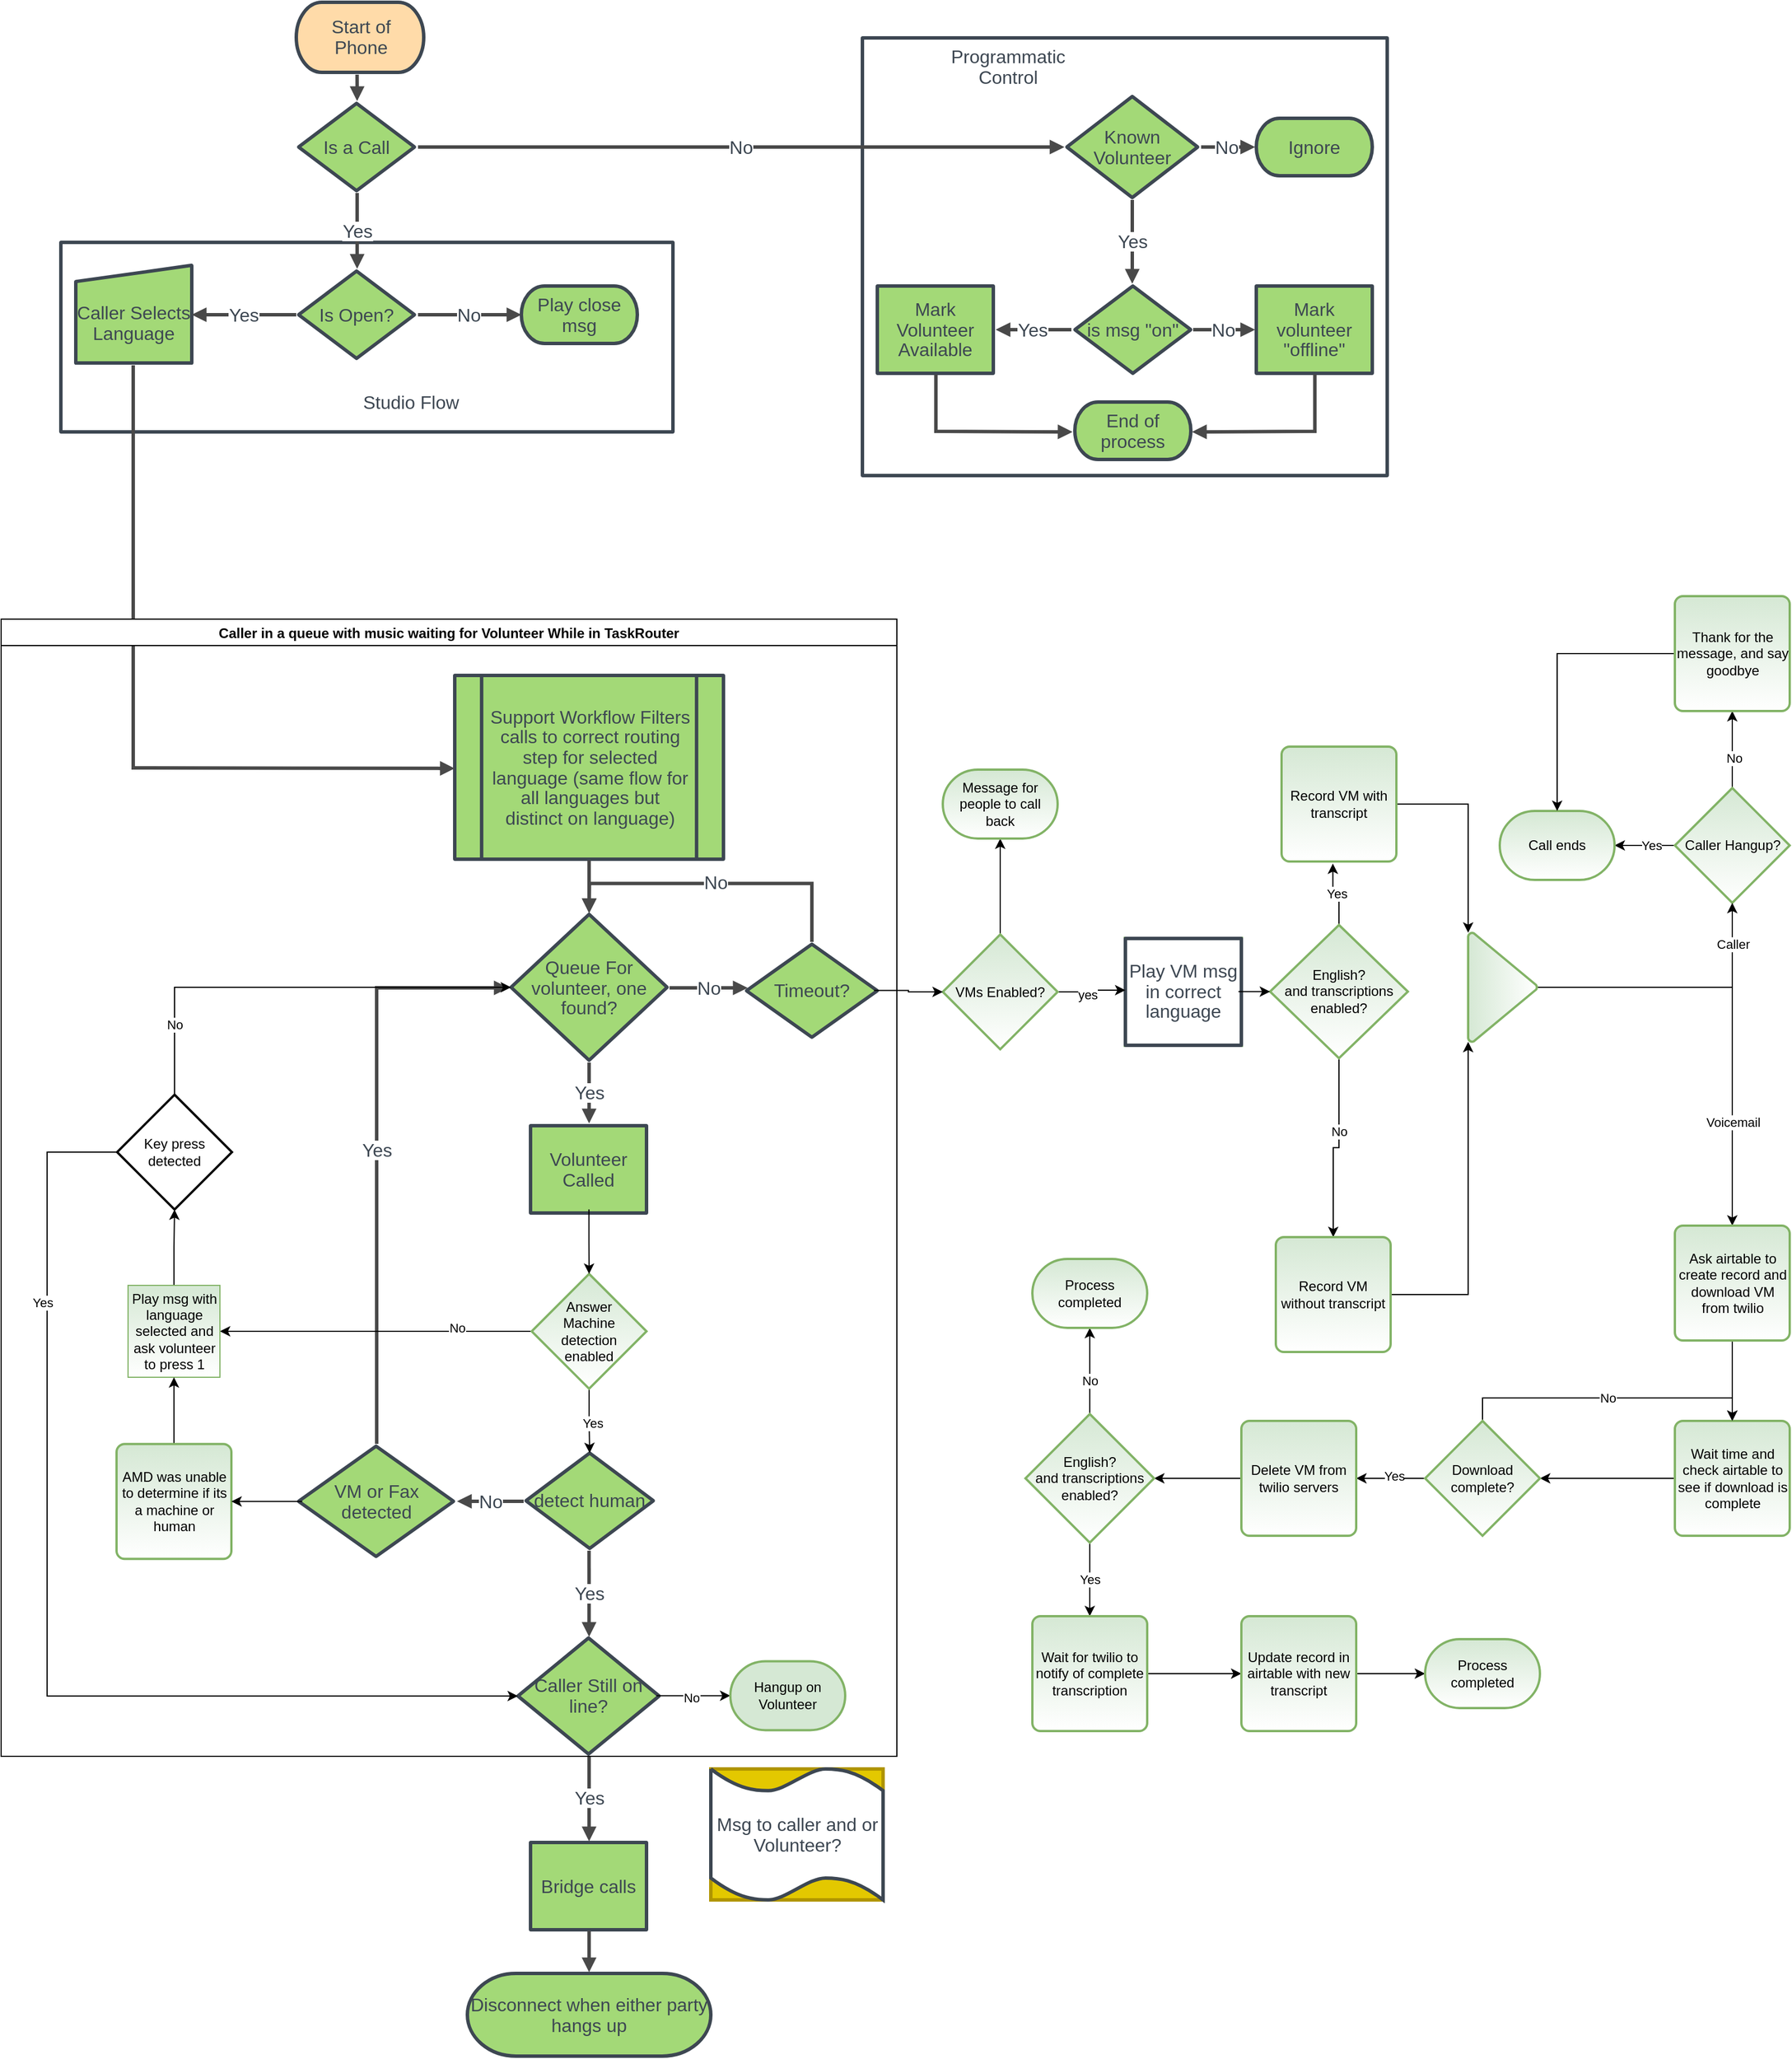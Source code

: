 <mxfile version="13.0.3" type="device"><diagram id="GNucXbwqj-5pLdh_AGNK" name="Page-1"><mxGraphModel dx="1722" dy="2154" grid="1" gridSize="10" guides="1" tooltips="1" connect="1" arrows="1" fold="1" page="1" pageScale="1" pageWidth="850" pageHeight="1100" math="0" shadow="0"><root><mxCell id="0"/><mxCell id="1" parent="0"/><mxCell id="ulSbYFxJWoQOot6R8CF2-1" style="vsdxID=1;fillColor=none;gradientColor=none;strokeColor=none;strokeWidth=3;spacingTop=-3;spacingBottom=-3;spacingLeft=-3;spacingRight=-3;labelBackgroundColor=none;rounded=1;html=1;whiteSpace=wrap;" parent="1" vertex="1"><mxGeometry x="357" y="-1057" width="111" height="61" as="geometry"/></mxCell><mxCell id="ulSbYFxJWoQOot6R8CF2-2" style="vsdxID=2;fillColor=#ffdba9;gradientColor=none;shape=stencil(lZNBbsMgEEVPwxYNM7FsllWaXKAnsGJao7p2RJw26elLPLgGnKiqV/Bnvnh8D4K2p7Y+GoFwGt3wbr5sM7aCngWi7Vvj7OhXgnaCtq+DM29uOPcN74+170SYFNOwR926EWp3eLHfhjWQpMqCC+z8GD5vJ164XmqpNZevwTHt9tx8ODvuVlzUSgLp6AtWFXvhggEIgnANAqLcJPYqGCg3BGHzizcBwdMdpsUUhLKURZWSPOLOQWeQOJaMbQHpbB8l6aMGlSSZONbcldRFCr5gYJLnjBlfjNKOf+SVpfXwn+AKM6WaEeKL02qG7iT1x8z5xTTdPPe26/hxxPX8NXiJXxLtfgA=);strokeColor=#3d4752;strokeWidth=3;spacingTop=-3;spacingBottom=-3;spacingLeft=-3;spacingRight=-3;labelBackgroundColor=none;rounded=1;html=1;whiteSpace=wrap;" parent="ulSbYFxJWoQOot6R8CF2-1" vertex="1"><mxGeometry width="111" height="61" as="geometry"/></mxCell><mxCell id="ulSbYFxJWoQOot6R8CF2-3" value="&lt;p style=&quot;align:center;margin-left:0;margin-right:0;margin-top:0px;margin-bottom:0px;text-indent:0;valign:middle;direction:ltr;&quot;&gt;&lt;font style=&quot;font-size:16px;font-family:Arial;color:#3d4752;direction:ltr;letter-spacing:0px;line-height:110.0%;opacity:1&quot;&gt;Start of Phone &lt;/font&gt;&lt;/p&gt;" style="text;vsdxID=1;fillColor=none;gradientColor=none;strokeColor=none;strokeWidth=3;spacingTop=-3;spacingBottom=-3;spacingLeft=-3;spacingRight=-3;labelBackgroundColor=none;rounded=1;html=1;whiteSpace=wrap;verticalAlign=middle;align=center;;html=1;" parent="ulSbYFxJWoQOot6R8CF2-1" vertex="1"><mxGeometry x="9.52" y="8.8" width="92.71" height="43.18" as="geometry"/></mxCell><mxCell id="ulSbYFxJWoQOot6R8CF2-4" style="vsdxID=3;fillColor=none;gradientColor=none;strokeColor=none;strokeWidth=3;spacingTop=-3;spacingBottom=-3;spacingLeft=-3;spacingRight=-3;labelBackgroundColor=none;rounded=0;html=1;whiteSpace=wrap;" parent="1" vertex="1"><mxGeometry x="359" y="-823" width="101" height="76" as="geometry"/></mxCell><mxCell id="ulSbYFxJWoQOot6R8CF2-5" style="vsdxID=4;fillColor=#a3d977;gradientColor=none;shape=stencil(nZBdDsIgEIRPs69mYUM8QK0X8ATEohARGoq/p5eymrSN8cG33ZlvdpMBagarewMSh5ziydxcly3QBqR0wZrkcpmAWqDmEJM5pngJHe+9LqTEqpiOM2KkJeq037mnYQ1XJNaKDU6e43X8eGdfIXuPN163LZPehQkpcI6qH+zi6if6lf376owsQ62Ey3Lec6NTf1lhkbh+al8=);strokeColor=#3d4752;strokeWidth=3;spacingTop=-3;spacingBottom=-3;spacingLeft=-3;spacingRight=-3;labelBackgroundColor=none;rounded=1;html=1;whiteSpace=wrap;" parent="ulSbYFxJWoQOot6R8CF2-4" vertex="1"><mxGeometry width="101" height="76" as="geometry"/></mxCell><mxCell id="ulSbYFxJWoQOot6R8CF2-6" value="&lt;p style=&quot;align:center;margin-left:0;margin-right:0;margin-top:0px;margin-bottom:0px;text-indent:0;valign:middle;direction:ltr;&quot;&gt;&lt;font style=&quot;font-size:16px;font-family:Arial;color:#3d4752;direction:ltr;letter-spacing:0px;line-height:110.0%;opacity:1&quot;&gt;Is Open?&lt;/font&gt;&lt;/p&gt;" style="text;vsdxID=3;fillColor=none;gradientColor=none;strokeColor=none;strokeWidth=3;spacingTop=-3;spacingBottom=-3;spacingLeft=-3;spacingRight=-3;labelBackgroundColor=none;rounded=0;html=1;whiteSpace=wrap;verticalAlign=middle;align=center;;html=1;" parent="ulSbYFxJWoQOot6R8CF2-4" vertex="1"><mxGeometry x="3.17" y="2.98" width="95.25" height="69.85" as="geometry"/></mxCell><mxCell id="ulSbYFxJWoQOot6R8CF2-7" style="vsdxID=8;fillColor=none;gradientColor=none;fillOpacity=0;strokeColor=none;strokeWidth=3;spacingTop=-3;spacingBottom=-3;spacingLeft=-3;spacingRight=-3;labelBackgroundColor=none;rounded=0;html=1;whiteSpace=wrap;" parent="1" vertex="1"><mxGeometry x="152" y="-848" width="533" height="165" as="geometry"/></mxCell><mxCell id="ulSbYFxJWoQOot6R8CF2-8" style="vsdxID=9;fillColor=#000000;gradientColor=none;fillOpacity=0;shape=stencil(nZBLDsIwDERP4y1KYiEOUMoFOEFEDbEISZWG8jk9aQ1SQKy688y8kaUBbAZnewKjhpzimW7cZQe4BWM4OEqcywXYAjbHmOiU4jV0ontbSKNmhzrp6Ik2yqbDnp8knlqh3qwlkOYljtPH+zuX6FGrnYCeQwVqtRj96L/wYvQLLMe8iGzF3sugdf67YLFkfWxf);strokeColor=#3d4752;strokeWidth=3;spacingTop=-3;spacingBottom=-3;spacingLeft=-3;spacingRight=-3;labelBackgroundColor=none;rounded=1;html=1;whiteSpace=wrap;" parent="ulSbYFxJWoQOot6R8CF2-7" vertex="1"><mxGeometry width="533" height="165" as="geometry"/></mxCell><mxCell id="ulSbYFxJWoQOot6R8CF2-9" style="vsdxID=10;fillColor=none;gradientColor=none;fillOpacity=0;strokeOpacity=0;strokeWidth=3;spacingTop=-3;spacingBottom=-3;spacingLeft=-3;spacingRight=-3;labelBackgroundColor=none;rounded=0;strokeColor=none;html=1;whiteSpace=wrap;" parent="1" vertex="1"><mxGeometry x="381" y="-734" width="152" height="49" as="geometry"/></mxCell><mxCell id="ulSbYFxJWoQOot6R8CF2-10" style="vsdxID=11;fillColor=#ffffff;gradientColor=none;fillOpacity=0;strokeOpacity=0;shape=stencil(nZBLDsIwDERP4y1KYiEOUMoFOEFEDbEISZWG8jk9aQ1SQKy688y8kaUBbAZnewKjhpzimW7cZQe4BWM4OEqcywXYAjbHmOiU4jV0ontbSKNmhzrp6Ik2yqbDnp8knlqh3qwlkOYljtPH+zuX6FGrnYCeQwVqtRj96L/wYvQLLMe8iGzF3sugdf67YLFkfWxf);strokeWidth=3;spacingTop=-3;spacingBottom=-3;spacingLeft=-3;spacingRight=-3;labelBackgroundColor=none;rounded=1;html=1;whiteSpace=wrap;" parent="ulSbYFxJWoQOot6R8CF2-9" vertex="1"><mxGeometry width="152" height="49" as="geometry"/></mxCell><mxCell id="ulSbYFxJWoQOot6R8CF2-11" value="&lt;p style=&quot;align:center;margin-left:0;margin-right:0;margin-top:0px;margin-bottom:0px;text-indent:0;valign:middle;direction:ltr;&quot;&gt;&lt;font style=&quot;font-size:16px;font-family:Arial;color:#3d4752;direction:ltr;letter-spacing:0px;line-height:110.0%;opacity:1&quot;&gt;Studio Flow&lt;/font&gt;&lt;/p&gt;" style="text;vsdxID=10;fillColor=none;gradientColor=none;fillOpacity=0;strokeOpacity=0;strokeWidth=3;spacingTop=-3;spacingBottom=-3;spacingLeft=-3;spacingRight=-3;labelBackgroundColor=none;rounded=0;strokeColor=none;html=1;whiteSpace=wrap;verticalAlign=middle;align=center;;html=1;" parent="ulSbYFxJWoQOot6R8CF2-9" vertex="1"><mxGeometry x="3.17" y="3.15" width="146.05" height="43.18" as="geometry"/></mxCell><mxCell id="ulSbYFxJWoQOot6R8CF2-12" style="vsdxID=12;fillColor=none;gradientColor=none;strokeColor=none;strokeWidth=3;spacingTop=-3;spacingBottom=-3;spacingLeft=-3;spacingRight=-3;labelBackgroundColor=none;rounded=0;html=1;whiteSpace=wrap;" parent="1" vertex="1"><mxGeometry x="359" y="-969" width="101" height="76" as="geometry"/></mxCell><mxCell id="ulSbYFxJWoQOot6R8CF2-13" style="vsdxID=13;fillColor=#a3d977;gradientColor=none;shape=stencil(nZBdDsIgEIRPs69mYUM8QK0X8ATEohARGoq/p5eymrSN8cG33ZlvdpMBagarewMSh5ziydxcly3QBqR0wZrkcpmAWqDmEJM5pngJHe+9LqTEqpiOM2KkJeq037mnYQ1XJNaKDU6e43X8eGdfIXuPN163LZPehQkpcI6qH+zi6if6lf376owsQ62Ey3Lec6NTf1lhkbh+al8=);strokeColor=#3d4752;strokeWidth=3;spacingTop=-3;spacingBottom=-3;spacingLeft=-3;spacingRight=-3;labelBackgroundColor=none;rounded=1;html=1;whiteSpace=wrap;" parent="ulSbYFxJWoQOot6R8CF2-12" vertex="1"><mxGeometry width="101" height="76" as="geometry"/></mxCell><mxCell id="ulSbYFxJWoQOot6R8CF2-14" value="&lt;p style=&quot;align:center;margin-left:0;margin-right:0;margin-top:0px;margin-bottom:0px;text-indent:0;valign:middle;direction:ltr;&quot;&gt;&lt;font style=&quot;font-size:16px;font-family:Arial;color:#3d4752;direction:ltr;letter-spacing:0px;line-height:110.0%;opacity:1&quot;&gt;Is a Call&lt;/font&gt;&lt;/p&gt;" style="text;vsdxID=12;fillColor=none;gradientColor=none;strokeColor=none;strokeWidth=3;spacingTop=-3;spacingBottom=-3;spacingLeft=-3;spacingRight=-3;labelBackgroundColor=none;rounded=0;html=1;whiteSpace=wrap;verticalAlign=middle;align=center;;html=1;" parent="ulSbYFxJWoQOot6R8CF2-12" vertex="1"><mxGeometry x="3.17" y="2.98" width="95.25" height="69.85" as="geometry"/></mxCell><mxCell id="ulSbYFxJWoQOot6R8CF2-15" style="vsdxID=15;fillColor=none;gradientColor=none;fillOpacity=0;strokeColor=none;strokeWidth=3;spacingTop=-3;spacingBottom=-3;spacingLeft=-3;spacingRight=-3;labelBackgroundColor=none;rounded=0;html=1;whiteSpace=wrap;" parent="1" vertex="1"><mxGeometry x="850" y="-1026" width="457" height="381" as="geometry"/></mxCell><mxCell id="ulSbYFxJWoQOot6R8CF2-16" style="vsdxID=16;fillColor=#000000;gradientColor=none;fillOpacity=0;shape=stencil(nZBLDsIwDERP4y1KYiEOUMoFOEFEDbEISZWG8jk9aQ1SQKy688y8kaUBbAZnewKjhpzimW7cZQe4BWM4OEqcywXYAjbHmOiU4jV0ontbSKNmhzrp6Ik2yqbDnp8knlqh3qwlkOYljtPH+zuX6FGrnYCeQwVqtRj96L/wYvQLLMe8iGzF3sugdf67YLFkfWxf);strokeColor=#3d4752;strokeWidth=3;spacingTop=-3;spacingBottom=-3;spacingLeft=-3;spacingRight=-3;labelBackgroundColor=none;rounded=1;html=1;whiteSpace=wrap;" parent="ulSbYFxJWoQOot6R8CF2-15" vertex="1"><mxGeometry width="457" height="381" as="geometry"/></mxCell><mxCell id="ulSbYFxJWoQOot6R8CF2-17" style="vsdxID=17;fillColor=none;gradientColor=none;fillOpacity=0;strokeOpacity=0;strokeWidth=3;spacingTop=-3;spacingBottom=-3;spacingLeft=-3;spacingRight=-3;labelBackgroundColor=none;rounded=0;strokeColor=none;html=1;whiteSpace=wrap;" parent="1" vertex="1"><mxGeometry x="901" y="-1026" width="152" height="49" as="geometry"/></mxCell><mxCell id="ulSbYFxJWoQOot6R8CF2-18" style="vsdxID=18;fillColor=#ffffff;gradientColor=none;fillOpacity=0;strokeOpacity=0;shape=stencil(nZBLDsIwDERP4y1KYiEOUMoFOEFEDbEISZWG8jk9aQ1SQKy688y8kaUBbAZnewKjhpzimW7cZQe4BWM4OEqcywXYAjbHmOiU4jV0ontbSKNmhzrp6Ik2yqbDnp8knlqh3qwlkOYljtPH+zuX6FGrnYCeQwVqtRj96L/wYvQLLMe8iGzF3sugdf67YLFkfWxf);strokeWidth=3;spacingTop=-3;spacingBottom=-3;spacingLeft=-3;spacingRight=-3;labelBackgroundColor=none;rounded=1;html=1;whiteSpace=wrap;" parent="ulSbYFxJWoQOot6R8CF2-17" vertex="1"><mxGeometry width="152" height="49" as="geometry"/></mxCell><mxCell id="ulSbYFxJWoQOot6R8CF2-19" value="&lt;p style=&quot;align:center;margin-left:0;margin-right:0;margin-top:0px;margin-bottom:0px;text-indent:0;valign:middle;direction:ltr;&quot;&gt;&lt;font style=&quot;font-size:16px;font-family:Arial;color:#3d4752;direction:ltr;letter-spacing:0px;line-height:110.0%;opacity:1&quot;&gt;Programmatic Control&lt;/font&gt;&lt;/p&gt;" style="text;vsdxID=17;fillColor=none;gradientColor=none;fillOpacity=0;strokeOpacity=0;strokeWidth=3;spacingTop=-3;spacingBottom=-3;spacingLeft=-3;spacingRight=-3;labelBackgroundColor=none;rounded=0;strokeColor=none;html=1;whiteSpace=wrap;verticalAlign=middle;align=center;;html=1;" parent="ulSbYFxJWoQOot6R8CF2-17" vertex="1"><mxGeometry x="3.17" y="3.15" width="146.05" height="43.18" as="geometry"/></mxCell><mxCell id="ulSbYFxJWoQOot6R8CF2-20" style="vsdxID=19;fillColor=none;gradientColor=none;strokeColor=none;strokeWidth=3;spacingTop=-3;spacingBottom=-3;spacingLeft=-3;spacingRight=-3;labelBackgroundColor=none;rounded=0;html=1;whiteSpace=wrap;" parent="1" vertex="1"><mxGeometry x="1028" y="-975" width="114" height="88" as="geometry"/></mxCell><mxCell id="ulSbYFxJWoQOot6R8CF2-21" style="vsdxID=20;fillColor=#a3d977;gradientColor=none;shape=stencil(nZBdDsIgEIRPs69mYUM8QK0X8ATEohARGoq/p5eymrSN8cG33ZlvdpMBagarewMSh5ziydxcly3QBqR0wZrkcpmAWqDmEJM5pngJHe+9LqTEqpiOM2KkJeq037mnYQ1XJNaKDU6e43X8eGdfIXuPN163LZPehQkpcI6qH+zi6if6lf376owsQ62Ey3Lec6NTf1lhkbh+al8=);strokeColor=#3d4752;strokeWidth=3;spacingTop=-3;spacingBottom=-3;spacingLeft=-3;spacingRight=-3;labelBackgroundColor=none;rounded=1;html=1;whiteSpace=wrap;" parent="ulSbYFxJWoQOot6R8CF2-20" vertex="1"><mxGeometry width="114" height="88" as="geometry"/></mxCell><mxCell id="ulSbYFxJWoQOot6R8CF2-22" value="&lt;p style=&quot;align:center;margin-left:0;margin-right:0;margin-top:0px;margin-bottom:0px;text-indent:0;valign:middle;direction:ltr;&quot;&gt;&lt;font style=&quot;font-size:16px;font-family:Arial;color:#3d4752;direction:ltr;letter-spacing:0px;line-height:110.0%;opacity:1&quot;&gt;Known Volunteer&lt;/font&gt;&lt;/p&gt;" style="text;vsdxID=19;fillColor=none;gradientColor=none;strokeColor=none;strokeWidth=3;spacingTop=-3;spacingBottom=-3;spacingLeft=-3;spacingRight=-3;labelBackgroundColor=none;rounded=0;html=1;whiteSpace=wrap;verticalAlign=middle;align=center;;html=1;" parent="ulSbYFxJWoQOot6R8CF2-20" vertex="1"><mxGeometry x="3.17" y="2.28" width="107.95" height="82.55" as="geometry"/></mxCell><mxCell id="ulSbYFxJWoQOot6R8CF2-23" style="vsdxID=22;fillColor=none;gradientColor=none;strokeColor=none;strokeWidth=3;spacingTop=-3;spacingBottom=-3;spacingLeft=-3;spacingRight=-3;labelBackgroundColor=none;rounded=0;html=1;whiteSpace=wrap;" parent="1" vertex="1"><mxGeometry x="1035" y="-810" width="101" height="76" as="geometry"/></mxCell><mxCell id="ulSbYFxJWoQOot6R8CF2-24" style="vsdxID=23;fillColor=#a3d977;gradientColor=none;shape=stencil(nZBdDsIgEIRPs69mYUM8QK0X8ATEohARGoq/p5eymrSN8cG33ZlvdpMBagarewMSh5ziydxcly3QBqR0wZrkcpmAWqDmEJM5pngJHe+9LqTEqpiOM2KkJeq037mnYQ1XJNaKDU6e43X8eGdfIXuPN163LZPehQkpcI6qH+zi6if6lf376owsQ62Ey3Lec6NTf1lhkbh+al8=);strokeColor=#3d4752;strokeWidth=3;spacingTop=-3;spacingBottom=-3;spacingLeft=-3;spacingRight=-3;labelBackgroundColor=none;rounded=1;html=1;whiteSpace=wrap;" parent="ulSbYFxJWoQOot6R8CF2-23" vertex="1"><mxGeometry width="101" height="76" as="geometry"/></mxCell><mxCell id="ulSbYFxJWoQOot6R8CF2-25" value="&lt;p style=&quot;align:center;margin-left:0;margin-right:0;margin-top:0px;margin-bottom:0px;text-indent:0;valign:middle;direction:ltr;&quot;&gt;&lt;font style=&quot;font-size:16px;font-family:Arial;color:#3d4752;direction:ltr;letter-spacing:0px;line-height:110.0%;opacity:1&quot;&gt;is msg &amp;quot;on&amp;quot;&lt;/font&gt;&lt;/p&gt;" style="text;vsdxID=22;fillColor=none;gradientColor=none;strokeColor=none;strokeWidth=3;spacingTop=-3;spacingBottom=-3;spacingLeft=-3;spacingRight=-3;labelBackgroundColor=none;rounded=0;html=1;whiteSpace=wrap;verticalAlign=middle;align=center;;html=1;" parent="ulSbYFxJWoQOot6R8CF2-23" vertex="1"><mxGeometry x="3.17" y="2.98" width="95.25" height="69.85" as="geometry"/></mxCell><mxCell id="ulSbYFxJWoQOot6R8CF2-26" style="vsdxID=25;fillColor=none;gradientColor=none;strokeColor=none;strokeWidth=3;spacingTop=-3;spacingBottom=-3;spacingLeft=-3;spacingRight=-3;labelBackgroundColor=none;rounded=0;html=1;whiteSpace=wrap;" parent="1" vertex="1"><mxGeometry x="863" y="-810" width="101" height="76" as="geometry"/></mxCell><mxCell id="ulSbYFxJWoQOot6R8CF2-27" style="vsdxID=26;fillColor=#a3d977;gradientColor=none;shape=stencil(nZBLDsIwDERP4y1KYiEOUMoFOEFEDbEISZWG8jk9aQ1SQKy688y8kaUBbAZnewKjhpzimW7cZQe4BWM4OEqcywXYAjbHmOiU4jV0ontbSKNmhzrp6Ik2yqbDnp8knlqh3qwlkOYljtPH+zuX6FGrnYCeQwVqtRj96L/wYvQLLMe8iGzF3sugdf67YLFkfWxf);strokeColor=#3d4752;strokeWidth=3;spacingTop=-3;spacingBottom=-3;spacingLeft=-3;spacingRight=-3;labelBackgroundColor=none;rounded=1;html=1;whiteSpace=wrap;" parent="ulSbYFxJWoQOot6R8CF2-26" vertex="1"><mxGeometry width="101" height="76" as="geometry"/></mxCell><mxCell id="ulSbYFxJWoQOot6R8CF2-28" value="&lt;p style=&quot;align:center;margin-left:0;margin-right:0;margin-top:0px;margin-bottom:0px;text-indent:0;valign:middle;direction:ltr;&quot;&gt;&lt;font style=&quot;font-size:16px;font-family:Arial;color:#3d4752;direction:ltr;letter-spacing:0px;line-height:110.0%;opacity:1&quot;&gt;Mark Volunteer Available&lt;/font&gt;&lt;/p&gt;" style="text;vsdxID=25;fillColor=none;gradientColor=none;strokeColor=none;strokeWidth=3;spacingTop=-3;spacingBottom=-3;spacingLeft=-3;spacingRight=-3;labelBackgroundColor=none;rounded=0;html=1;whiteSpace=wrap;verticalAlign=middle;align=center;;html=1;" parent="ulSbYFxJWoQOot6R8CF2-26" vertex="1"><mxGeometry x="3.17" y="2.98" width="95.25" height="69.85" as="geometry"/></mxCell><mxCell id="ulSbYFxJWoQOot6R8CF2-29" style="vsdxID=28;fillColor=none;gradientColor=none;strokeColor=none;strokeWidth=3;spacingTop=-3;spacingBottom=-3;spacingLeft=-3;spacingRight=-3;labelBackgroundColor=none;rounded=0;html=1;whiteSpace=wrap;" parent="1" vertex="1"><mxGeometry x="1193" y="-810" width="101" height="76" as="geometry"/></mxCell><mxCell id="ulSbYFxJWoQOot6R8CF2-30" style="vsdxID=29;fillColor=#a3d977;gradientColor=none;shape=stencil(nZBLDsIwDERP4y1KYiEOUMoFOEFEDbEISZWG8jk9aQ1SQKy688y8kaUBbAZnewKjhpzimW7cZQe4BWM4OEqcywXYAjbHmOiU4jV0ontbSKNmhzrp6Ik2yqbDnp8knlqh3qwlkOYljtPH+zuX6FGrnYCeQwVqtRj96L/wYvQLLMe8iGzF3sugdf67YLFkfWxf);strokeColor=#3d4752;strokeWidth=3;spacingTop=-3;spacingBottom=-3;spacingLeft=-3;spacingRight=-3;labelBackgroundColor=none;rounded=1;html=1;whiteSpace=wrap;" parent="ulSbYFxJWoQOot6R8CF2-29" vertex="1"><mxGeometry width="101" height="76" as="geometry"/></mxCell><mxCell id="ulSbYFxJWoQOot6R8CF2-31" value="&lt;p style=&quot;align:center;margin-left:0;margin-right:0;margin-top:0px;margin-bottom:0px;text-indent:0;valign:middle;direction:ltr;&quot;&gt;&lt;font style=&quot;font-size:16px;font-family:Arial;color:#3d4752;direction:ltr;letter-spacing:0px;line-height:110.0%;opacity:1&quot;&gt;Mark volunteer &amp;quot;offline&amp;quot;&lt;/font&gt;&lt;/p&gt;" style="text;vsdxID=28;fillColor=none;gradientColor=none;strokeColor=none;strokeWidth=3;spacingTop=-3;spacingBottom=-3;spacingLeft=-3;spacingRight=-3;labelBackgroundColor=none;rounded=0;html=1;whiteSpace=wrap;verticalAlign=middle;align=center;;html=1;" parent="ulSbYFxJWoQOot6R8CF2-29" vertex="1"><mxGeometry x="3.17" y="2.98" width="95.25" height="69.85" as="geometry"/></mxCell><mxCell id="ulSbYFxJWoQOot6R8CF2-32" style="vsdxID=31;fillColor=none;gradientColor=none;strokeColor=none;strokeWidth=3;spacingTop=-3;spacingBottom=-3;spacingLeft=-3;spacingRight=-3;labelBackgroundColor=none;rounded=0;html=1;whiteSpace=wrap;" parent="1" vertex="1"><mxGeometry x="1193" y="-956" width="101" height="50" as="geometry"/></mxCell><mxCell id="ulSbYFxJWoQOot6R8CF2-33" style="vsdxID=32;fillColor=#a3d977;gradientColor=none;shape=stencil(jZPRjoIwEEW/pq/NdGYVeNy4+gN+AZEqzbJgKir69SLThrbumuWpvXOHOdwMglanujxqgXDqbfetr6bqa0FfAtG0tbamH0+C1oJW+87qg+3ObcX3Yzk6ESZFV9yjnm6E0u625q5ZA0kqW3CBO3+6y3PiwPUcuHZz9um2YefubNmquFgoCUtnV6EfBnQE4F/nBERJWRE8DmWgtMEJi4AAPn+BmDuckGVyiTFGCJqS+cl5Mtgb5smNaYOgMA4qsr9S5rL4iDFnAIyi84DhZ1Ds+G80STB/Zo8vjDGSn58CvA/o3SaNh2lheZVN0/C+h/V0wUeJfw5aPwA=);strokeColor=#3d4752;strokeWidth=3;spacingTop=-3;spacingBottom=-3;spacingLeft=-3;spacingRight=-3;labelBackgroundColor=none;rounded=1;html=1;whiteSpace=wrap;" parent="ulSbYFxJWoQOot6R8CF2-32" vertex="1"><mxGeometry width="101" height="50" as="geometry"/></mxCell><mxCell id="ulSbYFxJWoQOot6R8CF2-34" value="&lt;p style=&quot;align:center;margin-left:0;margin-right:0;margin-top:0px;margin-bottom:0px;text-indent:0;valign:middle;direction:ltr;&quot;&gt;&lt;font style=&quot;font-size:16px;font-family:Arial;color:#3d4752;direction:ltr;letter-spacing:0px;line-height:110.0%;opacity:1&quot;&gt;Ignore&lt;/font&gt;&lt;/p&gt;" style="text;vsdxID=31;fillColor=none;gradientColor=none;strokeColor=none;strokeWidth=3;spacingTop=-3;spacingBottom=-3;spacingLeft=-3;spacingRight=-3;labelBackgroundColor=none;rounded=0;html=1;whiteSpace=wrap;verticalAlign=middle;align=center;;html=1;" parent="ulSbYFxJWoQOot6R8CF2-32" vertex="1"><mxGeometry x="3.17" y="2.38" width="95.25" height="44.45" as="geometry"/></mxCell><mxCell id="ulSbYFxJWoQOot6R8CF2-35" style="vsdxID=34;fillColor=none;gradientColor=none;strokeColor=none;strokeWidth=3;spacingTop=-3;spacingBottom=-3;spacingLeft=-3;spacingRight=-3;labelBackgroundColor=none;rounded=0;html=1;whiteSpace=wrap;" parent="1" vertex="1"><mxGeometry x="1035" y="-709" width="101" height="50" as="geometry"/></mxCell><mxCell id="ulSbYFxJWoQOot6R8CF2-36" style="vsdxID=35;fillColor=#a3d977;gradientColor=none;shape=stencil(jZPRjoIwEEW/pq/NdGYVeNy4+gN+AZEqzbJgKir69SLThrbumuWpvXOHOdwMglanujxqgXDqbfetr6bqa0FfAtG0tbamH0+C1oJW+87qg+3ObcX3Yzk6ESZFV9yjnm6E0u625q5ZA0kqW3CBO3+6y3PiwPUcuHZz9um2YefubNmquFgoCUtnV6EfBnQE4F/nBERJWRE8DmWgtMEJi4AAPn+BmDuckGVyiTFGCJqS+cl5Mtgb5smNaYOgMA4qsr9S5rL4iDFnAIyi84DhZ1Ds+G80STB/Zo8vjDGSn58CvA/o3SaNh2lheZVN0/C+h/V0wUeJfw5aPwA=);strokeColor=#3d4752;strokeWidth=3;spacingTop=-3;spacingBottom=-3;spacingLeft=-3;spacingRight=-3;labelBackgroundColor=none;rounded=1;html=1;whiteSpace=wrap;" parent="ulSbYFxJWoQOot6R8CF2-35" vertex="1"><mxGeometry width="101" height="50" as="geometry"/></mxCell><mxCell id="ulSbYFxJWoQOot6R8CF2-37" value="&lt;p style=&quot;align:center;margin-left:0;margin-right:0;margin-top:0px;margin-bottom:0px;text-indent:0;valign:middle;direction:ltr;&quot;&gt;&lt;font style=&quot;font-size:16px;font-family:Arial;color:#3d4752;direction:ltr;letter-spacing:0px;line-height:110.0%;opacity:1&quot;&gt;End of process&lt;/font&gt;&lt;/p&gt;" style="text;vsdxID=34;fillColor=none;gradientColor=none;strokeColor=none;strokeWidth=3;spacingTop=-3;spacingBottom=-3;spacingLeft=-3;spacingRight=-3;labelBackgroundColor=none;rounded=0;html=1;whiteSpace=wrap;verticalAlign=middle;align=center;;html=1;" parent="ulSbYFxJWoQOot6R8CF2-35" vertex="1"><mxGeometry x="3.17" y="2.38" width="95.25" height="44.45" as="geometry"/></mxCell><mxCell id="ulSbYFxJWoQOot6R8CF2-38" style="vsdxID=38;fillColor=none;gradientColor=none;strokeColor=none;strokeWidth=3;spacingTop=-3;spacingBottom=-3;spacingLeft=-3;spacingRight=-3;labelBackgroundColor=none;rounded=0;html=1;whiteSpace=wrap;" parent="1" vertex="1"><mxGeometry x="165" y="-828" width="101" height="85" as="geometry"/></mxCell><mxCell id="ulSbYFxJWoQOot6R8CF2-39" style="vsdxID=39;fillColor=#a3d977;gradientColor=none;shape=stencil(pZFNDsIgEIVPw5YMEOsBar2AJyAyykSEhrb+nV7a6aJ2YUzczbz3zQx5CFN33rYoNHR9The8k+u9MDuhNUWPmfpSCdMIU59SxnNOQ3Tct7aQGiYFHc+okdZg8/FAL2QNpFHbDRs8eU238eJj9tl6zhsqWfGWPcOB4gJW8InD72jpJXxZ/Re9fnUppnw4OQqB41366zyLxH9hmjc=);strokeColor=#3d4752;strokeWidth=3;spacingTop=-3;spacingBottom=-3;spacingLeft=-3;spacingRight=-3;labelBackgroundColor=none;rounded=1;html=1;whiteSpace=wrap;" parent="ulSbYFxJWoQOot6R8CF2-38" vertex="1"><mxGeometry width="101" height="85" as="geometry"/></mxCell><mxCell id="ulSbYFxJWoQOot6R8CF2-40" value="&lt;p style=&quot;align:center;margin-left:0;margin-right:0;margin-top:0px;margin-bottom:0px;text-indent:0;valign:middle;direction:ltr;&quot;&gt;&lt;font style=&quot;font-size:16px;font-family:Arial;color:#3d4752;direction:ltr;letter-spacing:0px;line-height:110.0%;opacity:1&quot;&gt;Caller Selects Language&lt;/font&gt;&lt;/p&gt;" style="text;vsdxID=38;fillColor=none;gradientColor=none;strokeColor=none;strokeWidth=3;spacingTop=-3;spacingBottom=-3;spacingLeft=-3;spacingRight=-3;labelBackgroundColor=none;rounded=0;html=1;whiteSpace=wrap;verticalAlign=middle;align=center;;html=1;" parent="ulSbYFxJWoQOot6R8CF2-38" vertex="1"><mxGeometry x="3.17" y="16.8" width="95.25" height="65.41" as="geometry"/></mxCell><mxCell id="ulSbYFxJWoQOot6R8CF2-41" style="vsdxID=40;fillColor=none;gradientColor=none;strokeColor=none;strokeWidth=3;spacingTop=-3;spacingBottom=-3;spacingLeft=-3;spacingRight=-3;labelBackgroundColor=none;rounded=0;html=1;whiteSpace=wrap;" parent="1" vertex="1"><mxGeometry x="495" y="-471" width="234" height="160" as="geometry"/></mxCell><mxCell id="ulSbYFxJWoQOot6R8CF2-42" style="vsdxID=41;fillColor=#a3d977;gradientColor=none;shape=stencil(nZBLDsIwDERP4y1KYiEOUMoFOEFEDbEISZWG8jk9aQ1SQKy688y8kaUBbAZnewKjhpzimW7cZQe4BWM4OEqcywXYAjbHmOiU4jV0ontbSKNmhzrp6Ik2yqbDnp8knlqh3qwlkOYljtPH+zuX6FGrnYCeQwVqtRj96L/wYvQLLMe8iGzF3sugdf67YLFkfWxf);strokeColor=#3d4752;strokeWidth=3;spacingTop=-3;spacingBottom=-3;spacingLeft=-3;spacingRight=-3;labelBackgroundColor=none;rounded=1;html=1;whiteSpace=wrap;" parent="ulSbYFxJWoQOot6R8CF2-41" vertex="1"><mxGeometry width="234" height="160" as="geometry"/></mxCell><mxCell id="ulSbYFxJWoQOot6R8CF2-43" style="vsdxID=42;fillColor=#a3d977;gradientColor=none;shape=stencil(jZBLDsIwDERP4y1yYiHUdSkX4AQRMSQCkipt+Z2eNO6CIoG683je2NIA1Z0zLYPGrk/xzHdvewe0Ba19cJx8nyegBqg+xsSnFIdgRbcmkxrLhq1k1EhrNOmw9y+WHa5IbdZiSPIab+PHx5RB8Z4TXtROyIsPv0mFM3b51TlZLf5f/f2fh1JJEdLmp/ddX15J9dS8AQ==);strokeColor=#3d4752;strokeWidth=3;spacingTop=-3;spacingBottom=-3;spacingLeft=-3;spacingRight=-3;labelBackgroundColor=none;rounded=1;html=1;whiteSpace=wrap;" parent="ulSbYFxJWoQOot6R8CF2-41" vertex="1"><mxGeometry width="234" height="160" as="geometry"/></mxCell><mxCell id="ulSbYFxJWoQOot6R8CF2-44" value="&lt;p style=&quot;align:center;margin-left:0;margin-right:0;margin-top:0px;margin-bottom:0px;text-indent:0;valign:middle;direction:ltr;&quot;&gt;&lt;font style=&quot;font-size:16px;font-family:Arial;color:#3d4752;direction:ltr;letter-spacing:0px;line-height:110.0%;opacity:1&quot;&gt;Support Workflow Filters calls to correct routing step for selected language (same flow for all languages but distinct on language)&lt;/font&gt;&lt;/p&gt;" style="text;vsdxID=40;fillColor=none;gradientColor=none;strokeColor=none;strokeWidth=3;spacingTop=-3;spacingBottom=-3;spacingLeft=-3;spacingRight=-3;labelBackgroundColor=none;rounded=0;html=1;whiteSpace=wrap;verticalAlign=middle;align=center;;html=1;" parent="ulSbYFxJWoQOot6R8CF2-41" vertex="1"><mxGeometry x="32.54" y="2.4" width="170.18" height="154.94" as="geometry"/></mxCell><mxCell id="ulSbYFxJWoQOot6R8CF2-45" style="vsdxID=43;fillColor=none;gradientColor=none;strokeColor=none;strokeWidth=3;spacingTop=-3;spacingBottom=-3;spacingLeft=-3;spacingRight=-3;labelBackgroundColor=none;rounded=0;html=1;whiteSpace=wrap;" parent="1" vertex="1"><mxGeometry x="553" y="-810" width="101" height="50" as="geometry"/></mxCell><mxCell id="ulSbYFxJWoQOot6R8CF2-46" style="vsdxID=44;fillColor=#a3d977;gradientColor=none;shape=stencil(jZPRjoIwEEW/pq/NdGYVeNy4+gN+AZEqzbJgKir69SLThrbumuWpvXOHOdwMglanujxqgXDqbfetr6bqa0FfAtG0tbamH0+C1oJW+87qg+3ObcX3Yzk6ESZFV9yjnm6E0u625q5ZA0kqW3CBO3+6y3PiwPUcuHZz9um2YefubNmquFgoCUtnV6EfBnQE4F/nBERJWRE8DmWgtMEJi4AAPn+BmDuckGVyiTFGCJqS+cl5Mtgb5smNaYOgMA4qsr9S5rL4iDFnAIyi84DhZ1Ds+G80STB/Zo8vjDGSn58CvA/o3SaNh2lheZVN0/C+h/V0wUeJfw5aPwA=);strokeColor=#3d4752;strokeWidth=3;spacingTop=-3;spacingBottom=-3;spacingLeft=-3;spacingRight=-3;labelBackgroundColor=none;rounded=1;html=1;whiteSpace=wrap;" parent="ulSbYFxJWoQOot6R8CF2-45" vertex="1"><mxGeometry width="101" height="50" as="geometry"/></mxCell><mxCell id="ulSbYFxJWoQOot6R8CF2-47" value="&lt;p style=&quot;align:center;margin-left:0;margin-right:0;margin-top:0px;margin-bottom:0px;text-indent:0;valign:middle;direction:ltr;&quot;&gt;&lt;font style=&quot;font-size:16px;font-family:Arial;color:#3d4752;direction:ltr;letter-spacing:0px;line-height:110.0%;opacity:1&quot;&gt;Play close msg&lt;/font&gt;&lt;/p&gt;" style="text;vsdxID=43;fillColor=none;gradientColor=none;strokeColor=none;strokeWidth=3;spacingTop=-3;spacingBottom=-3;spacingLeft=-3;spacingRight=-3;labelBackgroundColor=none;rounded=0;html=1;whiteSpace=wrap;verticalAlign=middle;align=center;;html=1;" parent="ulSbYFxJWoQOot6R8CF2-45" vertex="1"><mxGeometry x="3.17" y="2.38" width="95.25" height="44.45" as="geometry"/></mxCell><mxCell id="ulSbYFxJWoQOot6R8CF2-51" style="vsdxID=48;fillColor=none;gradientColor=none;strokeColor=none;strokeWidth=3;spacingTop=-3;spacingBottom=-3;spacingLeft=-3;spacingRight=-3;labelBackgroundColor=none;rounded=0;html=1;whiteSpace=wrap;" parent="1" vertex="1"><mxGeometry x="544" y="-263" width="136" height="127" as="geometry"/></mxCell><mxCell id="ulSbYFxJWoQOot6R8CF2-52" style="vsdxID=49;fillColor=#a3d977;gradientColor=none;shape=stencil(nZBdDsIgEIRPs69mYUM8QK0X8ATEohARGoq/p5eymrSN8cG33ZlvdpMBagarewMSh5ziydxcly3QBqR0wZrkcpmAWqDmEJM5pngJHe+9LqTEqpiOM2KkJeq037mnYQ1XJNaKDU6e43X8eGdfIXuPN163LZPehQkpcI6qH+zi6if6lf376owsQ62Ey3Lec6NTf1lhkbh+al8=);strokeColor=#3d4752;strokeWidth=3;spacingTop=-3;spacingBottom=-3;spacingLeft=-3;spacingRight=-3;labelBackgroundColor=none;rounded=1;html=1;whiteSpace=wrap;" parent="ulSbYFxJWoQOot6R8CF2-51" vertex="1"><mxGeometry width="136" height="127" as="geometry"/></mxCell><mxCell id="ulSbYFxJWoQOot6R8CF2-53" value="&lt;p style=&quot;align:center;margin-left:0;margin-right:0;margin-top:0px;margin-bottom:0px;text-indent:0;valign:middle;direction:ltr;&quot;&gt;&lt;font style=&quot;font-size:16px;font-family:Arial;color:#3d4752;direction:ltr;letter-spacing:0px;line-height:110.0%;opacity:1&quot;&gt;Queue For volunteer, one found?&lt;/font&gt;&lt;/p&gt;" style="text;vsdxID=48;fillColor=none;gradientColor=none;strokeColor=none;strokeWidth=3;spacingTop=-3;spacingBottom=-3;spacingLeft=-3;spacingRight=-3;labelBackgroundColor=none;rounded=0;html=1;whiteSpace=wrap;verticalAlign=middle;align=center;;html=1;" parent="ulSbYFxJWoQOot6R8CF2-51" vertex="1"><mxGeometry x="3.18" y="3.18" width="130.18" height="120.65" as="geometry"/></mxCell><mxCell id="ulSbYFxJWoQOot6R8CF2-54" style="vsdxID=51;fillColor=none;gradientColor=none;strokeColor=none;strokeWidth=3;spacingTop=-3;spacingBottom=-3;spacingLeft=-3;spacingRight=-3;labelBackgroundColor=none;rounded=0;html=1;whiteSpace=wrap;" parent="1" vertex="1"><mxGeometry x="749" y="-237" width="114" height="81" as="geometry"/></mxCell><mxCell id="ulSbYFxJWoQOot6R8CF2-55" style="vsdxID=52;fillColor=#a3d977;gradientColor=none;shape=stencil(pZFNDsIgEIVPw7YBxsawrvUCnoAIysQKDcXf00sZTdpGV+5m5n3vkTwYNIPTvWWSDymGk72hSY7BhkmJ3tmIKU8MWgbNIUR7jOHiDe29zqTk5WINecRIS67jfodPSzdegVjXJJDzHK7ji3fSa07a442XbUtkh35CCj5HV6pS6je+CP64v7L/BM9i81CKocqw66jXqb4sMp/oE6B9AQ==);strokeColor=#3d4752;strokeWidth=3;spacingTop=-3;spacingBottom=-3;spacingLeft=-3;spacingRight=-3;labelBackgroundColor=none;rounded=1;html=1;whiteSpace=wrap;" parent="ulSbYFxJWoQOot6R8CF2-54" vertex="1"><mxGeometry width="114" height="81" as="geometry"/></mxCell><mxCell id="ulSbYFxJWoQOot6R8CF2-56" value="&lt;p style=&quot;align:center;margin-left:0;margin-right:0;margin-top:0px;margin-bottom:0px;text-indent:0;valign:middle;direction:ltr;&quot;&gt;&lt;font style=&quot;font-size:16px;font-family:Arial;color:#3d4752;direction:ltr;letter-spacing:0px;line-height:110.0%;opacity:1&quot;&gt;Timeout?&lt;/font&gt;&lt;/p&gt;" style="text;vsdxID=51;fillColor=none;gradientColor=none;strokeColor=none;strokeWidth=3;spacingTop=-3;spacingBottom=-3;spacingLeft=-3;spacingRight=-3;labelBackgroundColor=none;rounded=0;html=1;whiteSpace=wrap;verticalAlign=middle;align=center;;html=1;" parent="ulSbYFxJWoQOot6R8CF2-54" vertex="1"><mxGeometry x="3.17" y="2.51" width="107.95" height="75.57" as="geometry"/></mxCell><mxCell id="ulSbYFxJWoQOot6R8CF2-57" style="vsdxID=53;fillColor=none;gradientColor=none;strokeColor=none;strokeWidth=3;spacingTop=-3;spacingBottom=-3;spacingLeft=-3;spacingRight=-3;labelBackgroundColor=none;rounded=0;html=1;whiteSpace=wrap;" parent="1" vertex="1"><mxGeometry x="561" y="-79" width="101" height="76" as="geometry"/></mxCell><mxCell id="ulSbYFxJWoQOot6R8CF2-58" style="vsdxID=54;fillColor=#a3d977;gradientColor=none;shape=stencil(nZBLDsIwDERP4y1KYiEOUMoFOEFEDbEISZWG8jk9aQ1SQKy688y8kaUBbAZnewKjhpzimW7cZQe4BWM4OEqcywXYAjbHmOiU4jV0ontbSKNmhzrp6Ik2yqbDnp8knlqh3qwlkOYljtPH+zuX6FGrnYCeQwVqtRj96L/wYvQLLMe8iGzF3sugdf67YLFkfWxf);strokeColor=#3d4752;strokeWidth=3;spacingTop=-3;spacingBottom=-3;spacingLeft=-3;spacingRight=-3;labelBackgroundColor=none;rounded=1;html=1;whiteSpace=wrap;" parent="ulSbYFxJWoQOot6R8CF2-57" vertex="1"><mxGeometry width="101" height="76" as="geometry"/></mxCell><mxCell id="ulSbYFxJWoQOot6R8CF2-59" value="&lt;p style=&quot;align:center;margin-left:0;margin-right:0;margin-top:0px;margin-bottom:0px;text-indent:0;valign:middle;direction:ltr;&quot;&gt;&lt;font style=&quot;font-size:16px;font-family:Arial;color:#3d4752;direction:ltr;letter-spacing:0px;line-height:110.0%;opacity:1&quot;&gt;Volunteer Called&lt;/font&gt;&lt;/p&gt;" style="text;vsdxID=53;fillColor=none;gradientColor=none;strokeColor=none;strokeWidth=3;spacingTop=-3;spacingBottom=-3;spacingLeft=-3;spacingRight=-3;labelBackgroundColor=none;rounded=0;html=1;whiteSpace=wrap;verticalAlign=middle;align=center;;html=1;" parent="ulSbYFxJWoQOot6R8CF2-57" vertex="1"><mxGeometry x="3.17" y="2.98" width="95.25" height="69.85" as="geometry"/></mxCell><mxCell id="ulSbYFxJWoQOot6R8CF2-60" style="vsdxID=57;fillColor=#d5e8d4;strokeColor=#82b366;strokeWidth=3;spacingTop=-3;spacingBottom=-3;spacingLeft=-3;spacingRight=-3;labelBackgroundColor=none;rounded=0;html=1;whiteSpace=wrap;gradientColor=#ffffff;" parent="1" vertex="1"><mxGeometry x="1079" y="-242" width="101" height="93" as="geometry"/></mxCell><mxCell id="ulSbYFxJWoQOot6R8CF2-61" style="vsdxID=58;fillColor=#ffffff;gradientColor=none;shape=stencil(nZBLDsIwDERP4y1KYiEOUMoFOEFEDbEISZWG8jk9aQ1SQKy688y8kaUBbAZnewKjhpzimW7cZQe4BWM4OEqcywXYAjbHmOiU4jV0ontbSKNmhzrp6Ik2yqbDnp8knlqh3qwlkOYljtPH+zuX6FGrnYCeQwVqtRj96L/wYvQLLMe8iGzF3sugdf67YLFkfWxf);strokeColor=#3d4752;strokeWidth=3;spacingTop=-3;spacingBottom=-3;spacingLeft=-3;spacingRight=-3;labelBackgroundColor=none;rounded=1;html=1;whiteSpace=wrap;" parent="ulSbYFxJWoQOot6R8CF2-60" vertex="1"><mxGeometry width="101" height="93" as="geometry"/></mxCell><mxCell id="ulSbYFxJWoQOot6R8CF2-62" value="&lt;p style=&quot;align:center;margin-left:0;margin-right:0;margin-top:0px;margin-bottom:0px;text-indent:0;valign:middle;direction:ltr;&quot;&gt;&lt;font style=&quot;font-size:16px;font-family:Arial;color:#3d4752;direction:ltr;letter-spacing:0px;line-height:110.0%;opacity:1&quot;&gt;Play VM msg in correct language&lt;/font&gt;&lt;/p&gt;" style="text;vsdxID=57;fillColor=none;gradientColor=none;strokeColor=none;strokeWidth=3;spacingTop=-3;spacingBottom=-3;spacingLeft=-3;spacingRight=-3;labelBackgroundColor=none;rounded=0;html=1;whiteSpace=wrap;verticalAlign=middle;align=center;;html=1;" parent="ulSbYFxJWoQOot6R8CF2-60" vertex="1"><mxGeometry x="3.17" y="2.45" width="95.25" height="87.63" as="geometry"/></mxCell><mxCell id="ulSbYFxJWoQOot6R8CF2-66" style="vsdxID=65;fillColor=none;gradientColor=none;strokeColor=none;strokeWidth=3;spacingTop=-3;spacingBottom=-3;spacingLeft=-3;spacingRight=-3;labelBackgroundColor=none;rounded=0;html=1;whiteSpace=wrap;" parent="1" vertex="1"><mxGeometry x="557" y="206" width="111" height="83" as="geometry"/></mxCell><mxCell id="ulSbYFxJWoQOot6R8CF2-67" style="vsdxID=66;fillColor=#a3d977;gradientColor=none;shape=stencil(pZFdDsIgEIRPw2uzQIgHqPUCnoDIKkSEhmL9Ob2U1aRt9Mm33Z1vhmRgsh2s7pEJGHKKZ7w5ky2TWyaECxaTy2VismOyPcaEpxSvwdDe60IKqBc05OETLUCnw949kW7QSL5RJJDzEsfpxTvpCkh7vPG67Yj0LsxIDktUQQP8N74K/ri/sv8EL2LLUIuhypz31OtcXxdZTvQJsnsB);strokeColor=#3d4752;strokeWidth=3;spacingTop=-3;spacingBottom=-3;spacingLeft=-3;spacingRight=-3;labelBackgroundColor=none;rounded=1;html=1;whiteSpace=wrap;" parent="ulSbYFxJWoQOot6R8CF2-66" vertex="1"><mxGeometry width="111" height="83" as="geometry"/></mxCell><mxCell id="ulSbYFxJWoQOot6R8CF2-68" value="&lt;p style=&quot;align:center;margin-left:0;margin-right:0;margin-top:0px;margin-bottom:0px;text-indent:0;valign:middle;direction:ltr;&quot;&gt;&lt;font style=&quot;font-size:16px;font-family:Arial;color:#3d4752;direction:ltr;letter-spacing:0px;line-height:110.0%;opacity:1&quot;&gt;detect human&lt;/font&gt;&lt;/p&gt;" style="text;vsdxID=65;fillColor=none;gradientColor=none;strokeColor=none;strokeWidth=3;spacingTop=-3;spacingBottom=-3;spacingLeft=-3;spacingRight=-3;labelBackgroundColor=none;rounded=0;html=1;whiteSpace=wrap;verticalAlign=middle;align=center;;html=1;" parent="ulSbYFxJWoQOot6R8CF2-66" vertex="1"><mxGeometry x="3.18" y="2.74" width="104.78" height="77.47" as="geometry"/></mxCell><mxCell id="ulSbYFxJWoQOot6R8CF2-69" style="vsdxID=68;fillColor=none;gradientColor=none;strokeColor=none;strokeWidth=3;spacingTop=-3;spacingBottom=-3;spacingLeft=-3;spacingRight=-3;labelBackgroundColor=none;rounded=0;html=1;whiteSpace=wrap;" parent="1" vertex="1"><mxGeometry x="550" y="367" width="123" height="101" as="geometry"/></mxCell><mxCell id="ulSbYFxJWoQOot6R8CF2-70" style="vsdxID=69;fillColor=#a3d977;gradientColor=none;shape=stencil(nZBdDsIgEIRPs69mYUM8QK0X8ATEohARGoq/p5eymrSN8cG33ZlvdpMBagarewMSh5ziydxcly3QBqR0wZrkcpmAWqDmEJM5pngJHe+9LqTEqpiOM2KkJeq037mnYQ1XJNaKDU6e43X8eGdfIXuPN163LZPehQkpcI6qH+zi6if6lf376owsQ62Ey3Lec6NTf1lhkbh+al8=);strokeColor=#3d4752;strokeWidth=3;spacingTop=-3;spacingBottom=-3;spacingLeft=-3;spacingRight=-3;labelBackgroundColor=none;rounded=1;html=1;whiteSpace=wrap;" parent="ulSbYFxJWoQOot6R8CF2-69" vertex="1"><mxGeometry width="123" height="101" as="geometry"/></mxCell><mxCell id="ulSbYFxJWoQOot6R8CF2-71" value="&lt;p style=&quot;align:center;margin-left:0;margin-right:0;margin-top:0px;margin-bottom:0px;text-indent:0;valign:middle;direction:ltr;&quot;&gt;&lt;font style=&quot;font-size:16px;font-family:Arial;color:#3d4752;direction:ltr;letter-spacing:0px;line-height:110.0%;opacity:1&quot;&gt;Caller Still on line?&lt;/font&gt;&lt;/p&gt;" style="text;vsdxID=68;fillColor=none;gradientColor=none;strokeColor=none;strokeWidth=3;spacingTop=-3;spacingBottom=-3;spacingLeft=-3;spacingRight=-3;labelBackgroundColor=none;rounded=0;html=1;whiteSpace=wrap;verticalAlign=middle;align=center;;html=1;" parent="ulSbYFxJWoQOot6R8CF2-69" vertex="1"><mxGeometry x="3.18" y="2.58" width="117.48" height="95.25" as="geometry"/></mxCell><mxCell id="ulSbYFxJWoQOot6R8CF2-72" style="vsdxID=70;fillColor=none;gradientColor=none;strokeColor=none;strokeWidth=3;spacingTop=-3;spacingBottom=-3;spacingLeft=-3;spacingRight=-3;labelBackgroundColor=none;rounded=0;html=1;whiteSpace=wrap;" parent="1" vertex="1"><mxGeometry x="561" y="545" width="101" height="76" as="geometry"/></mxCell><mxCell id="ulSbYFxJWoQOot6R8CF2-73" style="vsdxID=71;fillColor=#a3d977;gradientColor=none;shape=stencil(nZBLDsIwDERP4y1KYiEOUMoFOEFEDbEISZWG8jk9aQ1SQKy688y8kaUBbAZnewKjhpzimW7cZQe4BWM4OEqcywXYAjbHmOiU4jV0ontbSKNmhzrp6Ik2yqbDnp8knlqh3qwlkOYljtPH+zuX6FGrnYCeQwVqtRj96L/wYvQLLMe8iGzF3sugdf67YLFkfWxf);strokeColor=#3d4752;strokeWidth=3;spacingTop=-3;spacingBottom=-3;spacingLeft=-3;spacingRight=-3;labelBackgroundColor=none;rounded=1;html=1;whiteSpace=wrap;" parent="ulSbYFxJWoQOot6R8CF2-72" vertex="1"><mxGeometry width="101" height="76" as="geometry"/></mxCell><mxCell id="ulSbYFxJWoQOot6R8CF2-74" value="&lt;p style=&quot;align:center;margin-left:0;margin-right:0;margin-top:0px;margin-bottom:0px;text-indent:0;valign:middle;direction:ltr;&quot;&gt;&lt;font style=&quot;font-size:16px;font-family:Arial;color:#3d4752;direction:ltr;letter-spacing:0px;line-height:110.0%;opacity:1&quot;&gt;Bridge calls&lt;/font&gt;&lt;/p&gt;" style="text;vsdxID=70;fillColor=none;gradientColor=none;strokeColor=none;strokeWidth=3;spacingTop=-3;spacingBottom=-3;spacingLeft=-3;spacingRight=-3;labelBackgroundColor=none;rounded=0;html=1;whiteSpace=wrap;verticalAlign=middle;align=center;;html=1;" parent="ulSbYFxJWoQOot6R8CF2-72" vertex="1"><mxGeometry x="3.17" y="2.98" width="95.25" height="69.85" as="geometry"/></mxCell><mxCell id="ulSbYFxJWoQOot6R8CF2-75" style="vsdxID=74;fillColor=none;gradientColor=none;strokeColor=none;strokeWidth=3;spacingTop=-3;spacingBottom=-3;spacingLeft=-3;spacingRight=-3;labelBackgroundColor=none;rounded=0;html=1;whiteSpace=wrap;" parent="1" vertex="1"><mxGeometry x="359" y="200" width="135" height="96" as="geometry"/></mxCell><mxCell id="ulSbYFxJWoQOot6R8CF2-76" style="vsdxID=75;fillColor=#a3d977;gradientColor=none;shape=stencil(pZFdDsIgEIRPw2uzQIgHqPUCnoDIKkSEhmL9Ob2U1aRt9Mm33Z1vhmRgsh2s7pEJGHKKZ7w5ky2TWyaECxaTy2VismOyPcaEpxSvwdDe60IKqBc05OETLUCnw949kW7QSL5RJJDzEsfpxTvpCkh7vPG67Yj0LsxIDktUQQP8N74K/ri/sv8EL2LLUIuhypz31OtcXxdZTvQJsnsB);strokeColor=#3d4752;strokeWidth=3;spacingTop=-3;spacingBottom=-3;spacingLeft=-3;spacingRight=-3;labelBackgroundColor=none;rounded=1;html=1;whiteSpace=wrap;" parent="ulSbYFxJWoQOot6R8CF2-75" vertex="1"><mxGeometry width="135" height="96" as="geometry"/></mxCell><mxCell id="ulSbYFxJWoQOot6R8CF2-77" value="&lt;p style=&quot;align:center;margin-left:0;margin-right:0;margin-top:0px;margin-bottom:0px;text-indent:0;valign:middle;direction:ltr;&quot;&gt;&lt;font style=&quot;font-size:16px;font-family:Arial;color:#3d4752;direction:ltr;letter-spacing:0px;line-height:110.0%;opacity:1&quot;&gt;VM or Fax detected&lt;/font&gt;&lt;/p&gt;" style="text;vsdxID=74;fillColor=none;gradientColor=none;strokeColor=none;strokeWidth=3;spacingTop=-3;spacingBottom=-3;spacingLeft=-3;spacingRight=-3;labelBackgroundColor=none;rounded=0;html=1;whiteSpace=wrap;verticalAlign=middle;align=center;;html=1;" parent="ulSbYFxJWoQOot6R8CF2-75" vertex="1"><mxGeometry x="3.18" y="3.04" width="129.54" height="90.17" as="geometry"/></mxCell><mxCell id="ulSbYFxJWoQOot6R8CF2-78" style="vsdxID=78;fillColor=#e3c800;strokeColor=#B09500;strokeWidth=3;spacingTop=-3;spacingBottom=-3;spacingLeft=-3;spacingRight=-3;labelBackgroundColor=none;rounded=0;html=1;whiteSpace=wrap;fontColor=#ffffff;" parent="1" vertex="1"><mxGeometry x="718" y="481" width="150" height="114" as="geometry"/></mxCell><mxCell id="ulSbYFxJWoQOot6R8CF2-79" style="vsdxID=79;fillColor=#ffffff;gradientColor=none;shape=stencil(hZRdcoMgEMdPw6uz7EYlj500uUBP4ERamVrNENOmPX2JSwJqVJ9k9w/7Yz8QtDtXxUkLhHNn20/9Y8quEvQqEE1TaWs69ydoL2j33lr9YdtLU/L6VDglQm/RJe+RNzVCYY9v5k+zDRKSecoO3vnVft8iXr2fXb/x6sDC48WyUvrjsyTdenkwZT7qFdmEeSLRq3CqIjYROS6vorGqjw8vTxA2lKBaRUgdqNpGXzbkgSFLFk64s8AKR46JGnHAkEFFpM/DSoD1BNSmiYoVtgzXMwVT02xFpjtpfJcp/EKSgmo+UbOlmOfZTDP3uPdS+8Ba0eLOlOODQ6s+enwuOKynYVi2hRlzP/0k84ybuuaHIPaPJ9+Z+NWg/T8=);strokeColor=#3d4752;strokeWidth=3;spacingTop=-3;spacingBottom=-3;spacingLeft=-3;spacingRight=-3;labelBackgroundColor=none;rounded=1;html=1;whiteSpace=wrap;" parent="ulSbYFxJWoQOot6R8CF2-78" vertex="1"><mxGeometry width="150" height="114" as="geometry"/></mxCell><mxCell id="ulSbYFxJWoQOot6R8CF2-80" value="&lt;p style=&quot;align:center;margin-left:0;margin-right:0;margin-top:0px;margin-bottom:0px;text-indent:0;valign:middle;direction:ltr;&quot;&gt;&lt;font style=&quot;font-size:16px;font-family:Arial;color:#3d4752;direction:ltr;letter-spacing:0px;line-height:110.0%;opacity:1&quot;&gt;Msg to caller and or Volunteer?&lt;/font&gt;&lt;/p&gt;" style="text;vsdxID=78;fillColor=none;gradientColor=none;strokeColor=none;strokeWidth=3;spacingTop=-3;spacingBottom=-3;spacingLeft=-3;spacingRight=-3;labelBackgroundColor=none;rounded=0;html=1;whiteSpace=wrap;verticalAlign=middle;align=center;;html=1;" parent="ulSbYFxJWoQOot6R8CF2-78" vertex="1"><mxGeometry x="3.18" y="2.88" width="144.78" height="107.95" as="geometry"/></mxCell><mxCell id="ulSbYFxJWoQOot6R8CF2-81" style="vsdxID=80;fillColor=none;gradientColor=none;strokeColor=none;strokeWidth=3;spacingTop=-3;spacingBottom=-3;spacingLeft=-3;spacingRight=-3;labelBackgroundColor=none;rounded=0;html=1;whiteSpace=wrap;" parent="1" vertex="1"><mxGeometry x="506" y="659" width="212" height="72" as="geometry"/></mxCell><mxCell id="ulSbYFxJWoQOot6R8CF2-82" style="vsdxID=81;fillColor=#a3d977;gradientColor=none;shape=stencil(jZPRjoIwEEW/pq/NdCYEeNy47g/4BUTq0iwLpqCiXy8ybWy7SpanduZeOL1MBW2GpjpqgTCMtv/RF1OPjaBPgWi6RlszzitBW0GbQ2/1t+1PXc37YzUrEZaKrtmjHmqEyu535qa5BpJUnnGDnb/9+fHFifsFcO/q5Mvui5X7k2Wp4mapJFAZPM6qQi9M6GjAv9oVEGXkdvaJUr0rZAEMfLzgeTpcIc9lVsYU75hTSE9RJBBe8KRoTRfkh3F+kfwvcSHL7EUE1/RAnj5JMDwfxYr/ZpYk9u6f4DpvjOdZUpj15NYmb14sA86jb9qW70fYTy/EXOLLRNs7);strokeColor=#3d4752;strokeWidth=3;spacingTop=-3;spacingBottom=-3;spacingLeft=-3;spacingRight=-3;labelBackgroundColor=none;rounded=1;html=1;whiteSpace=wrap;" parent="ulSbYFxJWoQOot6R8CF2-81" vertex="1"><mxGeometry width="212" height="72" as="geometry"/></mxCell><mxCell id="ulSbYFxJWoQOot6R8CF2-83" value="&lt;p style=&quot;align:center;margin-left:0;margin-right:0;margin-top:0px;margin-bottom:0px;text-indent:0;valign:middle;direction:ltr;&quot;&gt;&lt;font style=&quot;font-size:16px;font-family:Arial;color:#3d4752;direction:ltr;letter-spacing:0px;line-height:110.0%;opacity:1&quot;&gt;Disconnect when either party hangs up&lt;/font&gt;&lt;/p&gt;" style="text;vsdxID=80;fillColor=none;gradientColor=none;strokeColor=none;strokeWidth=3;spacingTop=-3;spacingBottom=-3;spacingLeft=-3;spacingRight=-3;labelBackgroundColor=none;rounded=0;html=1;whiteSpace=wrap;verticalAlign=middle;align=center;;html=1;" parent="ulSbYFxJWoQOot6R8CF2-81" vertex="1"><mxGeometry x="3.18" y="2.91" width="206.38" height="66.04" as="geometry"/></mxCell><mxCell id="ulSbYFxJWoQOot6R8CF2-95" style="vsdxID=5;edgeStyle=none;startArrow=none;endArrow=block;startSize=5;endSize=5;strokeWidth=3;strokeColor=#494949;spacingTop=-3;spacingBottom=-3;spacingLeft=-3;spacingRight=-3;verticalAlign=middle;html=1;labelBackgroundColor=none;rounded=0;exitX=0.477;exitY=1.033;exitDx=0;exitDy=0;exitPerimeter=0;entryX=0.505;entryY=-0.026;entryDx=0;entryDy=0;entryPerimeter=0;" parent="1" source="ulSbYFxJWoQOot6R8CF2-1" target="ulSbYFxJWoQOot6R8CF2-12" edge="1"><mxGeometry relative="1" as="geometry"><mxPoint y="-1" as="offset"/><Array as="points"><mxPoint x="410" y="-982.32"/><mxPoint x="410" y="-982.32"/></Array></mxGeometry></mxCell><mxCell id="ulSbYFxJWoQOot6R8CF2-96" value="&lt;p style=&quot;align:center;margin-left:0;margin-right:0;margin-top:0px;margin-bottom:0px;text-indent:0;valign:middle;direction:ltr;&quot;&gt;&lt;font style=&quot;font-size:16px;font-family:Arial;color:#3d4752;direction:ltr;letter-spacing:0px;line-height:110.0%;opacity:1&quot;&gt;No&lt;/font&gt;&lt;/p&gt;" style="vsdxID=6;edgeStyle=none;startArrow=none;endArrow=block;startSize=5;endSize=5;strokeWidth=3;strokeColor=#494949;spacingTop=-3;spacingBottom=-3;spacingLeft=-3;spacingRight=-3;verticalAlign=middle;html=1;labelBackgroundColor=#ffffff;rounded=0;align=center;exitX=1.03;exitY=0.5;exitDx=0;exitDy=0;exitPerimeter=0;entryX=0;entryY=0.5;entryDx=0;entryDy=0;entryPerimeter=0;" parent="1" source="ulSbYFxJWoQOot6R8CF2-4" target="ulSbYFxJWoQOot6R8CF2-45" edge="1"><mxGeometry relative="1" as="geometry"><mxPoint x="-1" as="offset"/><Array as="points"/></mxGeometry></mxCell><mxCell id="ulSbYFxJWoQOot6R8CF2-97" value="&lt;p style=&quot;align:center;margin-left:0;margin-right:0;margin-top:0px;margin-bottom:0px;text-indent:0;valign:middle;direction:ltr;&quot;&gt;&lt;font style=&quot;font-size:16px;font-family:Arial;color:#3d4752;direction:ltr;letter-spacing:0px;line-height:110.0%;opacity:1&quot;&gt;Yes&lt;/font&gt;&lt;/p&gt;" style="vsdxID=7;edgeStyle=none;startArrow=none;endArrow=block;startSize=5;endSize=5;strokeWidth=3;strokeColor=#494949;spacingTop=-3;spacingBottom=-3;spacingLeft=-3;spacingRight=-3;verticalAlign=middle;html=1;labelBackgroundColor=#ffffff;rounded=0;align=center;exitX=-0.02;exitY=0.5;exitDx=0;exitDy=0;exitPerimeter=0;entryX=1;entryY=0.506;entryDx=0;entryDy=0;entryPerimeter=0;" parent="1" source="ulSbYFxJWoQOot6R8CF2-4" target="ulSbYFxJWoQOot6R8CF2-38" edge="1"><mxGeometry relative="1" as="geometry"><mxPoint as="offset"/><Array as="points"/></mxGeometry></mxCell><mxCell id="ulSbYFxJWoQOot6R8CF2-98" value="&lt;p style=&quot;align:center;margin-left:0;margin-right:0;margin-top:0px;margin-bottom:0px;text-indent:0;valign:middle;direction:ltr;&quot;&gt;&lt;font style=&quot;font-size:16px;font-family:Arial;color:#3d4752;direction:ltr;letter-spacing:0px;line-height:110.0%;opacity:1&quot;&gt;Yes&lt;/font&gt;&lt;/p&gt;" style="vsdxID=14;edgeStyle=none;startArrow=none;endArrow=block;startSize=5;endSize=5;strokeWidth=3;strokeColor=#494949;spacingTop=-3;spacingBottom=-3;spacingLeft=-3;spacingRight=-3;verticalAlign=middle;html=1;labelBackgroundColor=#ffffff;rounded=0;align=center;exitX=0.505;exitY=1.026;exitDx=0;exitDy=0;exitPerimeter=0;entryX=0.505;entryY=-0.026;entryDx=0;entryDy=0;entryPerimeter=0;" parent="1" source="ulSbYFxJWoQOot6R8CF2-12" target="ulSbYFxJWoQOot6R8CF2-4" edge="1"><mxGeometry relative="1" as="geometry"><mxPoint as="offset"/><Array as="points"/></mxGeometry></mxCell><mxCell id="ulSbYFxJWoQOot6R8CF2-102" style="vsdxID=82;edgeStyle=none;startArrow=none;endArrow=block;startSize=5;endSize=5;strokeWidth=3;strokeColor=#494949;spacingTop=-3;spacingBottom=-3;spacingLeft=-3;spacingRight=-3;verticalAlign=middle;html=1;labelBackgroundColor=none;rounded=0;exitX=0.505;exitY=1.013;exitDx=0;exitDy=0;exitPerimeter=0;entryX=0.5;entryY=-0.014;entryDx=0;entryDy=0;entryPerimeter=0;" parent="1" source="ulSbYFxJWoQOot6R8CF2-72" target="ulSbYFxJWoQOot6R8CF2-81" edge="1"><mxGeometry relative="1" as="geometry"><mxPoint y="-1" as="offset"/><Array as="points"/></mxGeometry></mxCell><mxCell id="ulSbYFxJWoQOot6R8CF2-103" value="&lt;p style=&quot;align:center;margin-left:0;margin-right:0;margin-top:0px;margin-bottom:0px;text-indent:0;valign:middle;direction:ltr;&quot;&gt;&lt;font style=&quot;font-size:16px;font-family:Arial;color:#3d4752;direction:ltr;letter-spacing:0px;line-height:110.0%;opacity:1&quot;&gt;Yes&lt;/font&gt;&lt;/p&gt;" style="vsdxID=77;edgeStyle=none;startArrow=none;endArrow=block;startSize=5;endSize=5;strokeWidth=3;strokeColor=#494949;spacingTop=-3;spacingBottom=-3;spacingLeft=-3;spacingRight=-3;verticalAlign=middle;html=1;labelBackgroundColor=#ffffff;rounded=0;align=center;exitX=0.504;exitY=-0.021;exitDx=0;exitDy=0;exitPerimeter=0;entryX=-0.015;entryY=0.504;entryDx=0;entryDy=0;entryPerimeter=0;" parent="1" source="ulSbYFxJWoQOot6R8CF2-75" target="ulSbYFxJWoQOot6R8CF2-51" edge="1"><mxGeometry relative="1" as="geometry"><mxPoint as="offset"/><Array as="points"><mxPoint x="427" y="-199.12"/></Array></mxGeometry></mxCell><mxCell id="ulSbYFxJWoQOot6R8CF2-104" value="&lt;p style=&quot;align:center;margin-left:0;margin-right:0;margin-top:0px;margin-bottom:0px;text-indent:0;valign:middle;direction:ltr;&quot;&gt;&lt;font style=&quot;font-size:16px;font-family:Arial;color:#3d4752;direction:ltr;letter-spacing:0px;line-height:110.0%;opacity:1&quot;&gt;No&lt;/font&gt;&lt;/p&gt;" style="vsdxID=76;edgeStyle=none;startArrow=none;endArrow=block;startSize=5;endSize=5;strokeWidth=3;strokeColor=#494949;spacingTop=-3;spacingBottom=-3;spacingLeft=-3;spacingRight=-3;verticalAlign=middle;html=1;labelBackgroundColor=#ffffff;rounded=0;align=center;exitX=-0.018;exitY=0.506;exitDx=0;exitDy=0;exitPerimeter=0;entryX=1.022;entryY=0.5;entryDx=0;entryDy=0;entryPerimeter=0;" parent="1" source="ulSbYFxJWoQOot6R8CF2-66" target="ulSbYFxJWoQOot6R8CF2-75" edge="1"><mxGeometry relative="1" as="geometry"><mxPoint as="offset"/><Array as="points"/></mxGeometry></mxCell><mxCell id="ulSbYFxJWoQOot6R8CF2-105" value="&lt;p style=&quot;align:center;margin-left:0;margin-right:0;margin-top:0px;margin-bottom:0px;text-indent:0;valign:middle;direction:ltr;&quot;&gt;&lt;font style=&quot;font-size:16px;font-family:Arial;color:#3d4752;direction:ltr;letter-spacing:0px;line-height:110.0%;opacity:1&quot;&gt;Yes&lt;/font&gt;&lt;/p&gt;" style="vsdxID=73;edgeStyle=none;startArrow=none;endArrow=block;startSize=5;endSize=5;strokeWidth=3;strokeColor=#494949;spacingTop=-3;spacingBottom=-3;spacingLeft=-3;spacingRight=-3;verticalAlign=middle;html=1;labelBackgroundColor=#ffffff;rounded=0;align=center;exitX=0.504;exitY=1.02;exitDx=0;exitDy=0;exitPerimeter=0;entryX=0.505;entryY=-0.013;entryDx=0;entryDy=0;entryPerimeter=0;" parent="1" source="ulSbYFxJWoQOot6R8CF2-69" target="ulSbYFxJWoQOot6R8CF2-72" edge="1"><mxGeometry relative="1" as="geometry"><mxPoint y="-1" as="offset"/><Array as="points"/></mxGeometry></mxCell><mxCell id="ulSbYFxJWoQOot6R8CF2-106" value="&lt;p style=&quot;align:center;margin-left:0;margin-right:0;margin-top:0px;margin-bottom:0px;text-indent:0;valign:middle;direction:ltr;&quot;&gt;&lt;font style=&quot;font-size:16px;font-family:Arial;color:#3d4752;direction:ltr;letter-spacing:0px;line-height:110.0%;opacity:1&quot;&gt;Yes&lt;/font&gt;&lt;/p&gt;" style="vsdxID=72;edgeStyle=none;startArrow=none;endArrow=block;startSize=5;endSize=5;strokeWidth=3;strokeColor=#494949;spacingTop=-3;spacingBottom=-3;spacingLeft=-3;spacingRight=-3;verticalAlign=middle;html=1;labelBackgroundColor=#ffffff;rounded=0;align=center;exitX=0.495;exitY=1.024;exitDx=0;exitDy=0;exitPerimeter=0;entryX=0.504;entryY=-0.01;entryDx=0;entryDy=0;entryPerimeter=0;" parent="1" source="ulSbYFxJWoQOot6R8CF2-66" target="ulSbYFxJWoQOot6R8CF2-69" edge="1"><mxGeometry relative="1" as="geometry"><mxPoint as="offset"/><Array as="points"/></mxGeometry></mxCell><mxCell id="ulSbYFxJWoQOot6R8CF2-108" value="&lt;p style=&quot;align:center;margin-left:0;margin-right:0;margin-top:0px;margin-bottom:0px;text-indent:0;valign:middle;direction:ltr;&quot;&gt;&lt;font style=&quot;font-size:16px;font-family:Arial;color:#3d4752;direction:ltr;letter-spacing:0px;line-height:110.0%;opacity:1&quot;&gt;No&lt;/font&gt;&lt;/p&gt;" style="vsdxID=64;edgeStyle=none;startArrow=none;endArrow=block;startSize=5;endSize=5;strokeWidth=3;strokeColor=#494949;spacingTop=-3;spacingBottom=-3;spacingLeft=-3;spacingRight=-3;verticalAlign=middle;html=1;labelBackgroundColor=#ffffff;rounded=0;align=center;exitX=0.5;exitY=-0.025;exitDx=0;exitDy=0;exitPerimeter=0;entryX=0.5;entryY=-0.008;entryDx=0;entryDy=0;entryPerimeter=0;" parent="1" source="ulSbYFxJWoQOot6R8CF2-54" target="ulSbYFxJWoQOot6R8CF2-51" edge="1"><mxGeometry relative="1" as="geometry"><mxPoint y="-1" as="offset"/><Array as="points"><mxPoint x="806" y="-289.92"/><mxPoint x="612.33" y="-289.92"/></Array></mxGeometry></mxCell><mxCell id="ulSbYFxJWoQOot6R8CF2-112" value="&lt;p style=&quot;align:center;margin-left:0;margin-right:0;margin-top:0px;margin-bottom:0px;text-indent:0;valign:middle;direction:ltr;&quot;&gt;&lt;font style=&quot;font-size:16px;font-family:Arial;color:#3d4752;direction:ltr;letter-spacing:0px;line-height:110.0%;opacity:1&quot;&gt;No&lt;/font&gt;&lt;/p&gt;" style="vsdxID=56;edgeStyle=none;startArrow=none;endArrow=block;startSize=5;endSize=5;strokeWidth=3;strokeColor=#494949;spacingTop=-3;spacingBottom=-3;spacingLeft=-3;spacingRight=-3;verticalAlign=middle;html=1;labelBackgroundColor=#ffffff;rounded=0;align=center;exitX=1.015;exitY=0.504;exitDx=0;exitDy=0;exitPerimeter=0;entryX=0.009;entryY=0.469;entryDx=0;entryDy=0;entryPerimeter=0;" parent="1" source="ulSbYFxJWoQOot6R8CF2-51" target="ulSbYFxJWoQOot6R8CF2-54" edge="1"><mxGeometry relative="1" as="geometry"><mxPoint as="offset"/><Array as="points"><mxPoint x="750.07" y="-199"/></Array></mxGeometry></mxCell><mxCell id="ulSbYFxJWoQOot6R8CF2-113" value="&lt;p style=&quot;align:center;margin-left:0;margin-right:0;margin-top:0px;margin-bottom:0px;text-indent:0;valign:middle;direction:ltr;&quot;&gt;&lt;font style=&quot;font-size:16px;font-family:Arial;color:#3d4752;direction:ltr;letter-spacing:0px;line-height:110.0%;opacity:1&quot;&gt;Yes&lt;/font&gt;&lt;/p&gt;" style="vsdxID=55;edgeStyle=none;startArrow=none;endArrow=block;startSize=5;endSize=5;strokeWidth=3;strokeColor=#494949;spacingTop=-3;spacingBottom=-3;spacingLeft=-3;spacingRight=-3;verticalAlign=middle;html=1;labelBackgroundColor=#ffffff;rounded=0;align=center;exitX=0.5;exitY=1.016;exitDx=0;exitDy=0;exitPerimeter=0;entryX=0.505;entryY=-0.026;entryDx=0;entryDy=0;entryPerimeter=0;" parent="1" source="ulSbYFxJWoQOot6R8CF2-51" target="ulSbYFxJWoQOot6R8CF2-57" edge="1"><mxGeometry relative="1" as="geometry"><mxPoint y="-1" as="offset"/><Array as="points"/></mxGeometry></mxCell><mxCell id="ulSbYFxJWoQOot6R8CF2-114" style="vsdxID=50;edgeStyle=none;startArrow=none;endArrow=block;startSize=5;endSize=5;strokeWidth=3;strokeColor=#494949;spacingTop=-3;spacingBottom=-3;spacingLeft=-3;spacingRight=-3;verticalAlign=middle;html=1;labelBackgroundColor=none;rounded=0;exitX=0.5;exitY=1.006;exitDx=0;exitDy=0;exitPerimeter=0;entryX=0.5;entryY=-0.008;entryDx=0;entryDy=0;entryPerimeter=0;" parent="1" source="ulSbYFxJWoQOot6R8CF2-41" target="ulSbYFxJWoQOot6R8CF2-51" edge="1"><mxGeometry relative="1" as="geometry"><mxPoint as="offset"/><Array as="points"/></mxGeometry></mxCell><mxCell id="ulSbYFxJWoQOot6R8CF2-115" style="vsdxID=45;edgeStyle=none;startArrow=none;endArrow=block;startSize=5;endSize=5;strokeWidth=3;strokeColor=#494949;spacingTop=-3;spacingBottom=-3;spacingLeft=-3;spacingRight=-3;verticalAlign=middle;html=1;labelBackgroundColor=none;rounded=0;exitX=0.495;exitY=1.024;exitDx=0;exitDy=0;exitPerimeter=0;entryX=0;entryY=0.506;entryDx=0;entryDy=0;entryPerimeter=0;" parent="1" source="ulSbYFxJWoQOot6R8CF2-38" target="ulSbYFxJWoQOot6R8CF2-41" edge="1"><mxGeometry relative="1" as="geometry"><mxPoint x="139" y="-139" as="offset"/><Array as="points"><mxPoint x="215" y="-390.48"/></Array></mxGeometry></mxCell><mxCell id="ulSbYFxJWoQOot6R8CF2-116" style="vsdxID=37;edgeStyle=none;startArrow=none;endArrow=block;startSize=5;endSize=5;strokeWidth=3;strokeColor=#494949;spacingTop=-3;spacingBottom=-3;spacingLeft=-3;spacingRight=-3;verticalAlign=middle;html=1;labelBackgroundColor=none;rounded=0;exitX=0.505;exitY=1.013;exitDx=0;exitDy=0;exitPerimeter=0;entryX=-0.02;entryY=0.52;entryDx=0;entryDy=0;entryPerimeter=0;" parent="1" source="ulSbYFxJWoQOot6R8CF2-26" target="ulSbYFxJWoQOot6R8CF2-35" edge="1"><mxGeometry relative="1" as="geometry"><mxPoint x="25" y="-25" as="offset"/><Array as="points"><mxPoint x="914" y="-683.47"/></Array></mxGeometry></mxCell><mxCell id="ulSbYFxJWoQOot6R8CF2-117" style="vsdxID=36;edgeStyle=none;startArrow=none;endArrow=block;startSize=5;endSize=5;strokeWidth=3;strokeColor=#494949;spacingTop=-3;spacingBottom=-3;spacingLeft=-3;spacingRight=-3;verticalAlign=middle;html=1;labelBackgroundColor=none;rounded=0;exitX=0.505;exitY=1.013;exitDx=0;exitDy=0;exitPerimeter=0;entryX=1.01;entryY=0.52;entryDx=0;entryDy=0;entryPerimeter=0;" parent="1" source="ulSbYFxJWoQOot6R8CF2-29" target="ulSbYFxJWoQOot6R8CF2-35" edge="1"><mxGeometry relative="1" as="geometry"><mxPoint x="-25" y="-25" as="offset"/><Array as="points"><mxPoint x="1244" y="-683.47"/></Array></mxGeometry></mxCell><mxCell id="ulSbYFxJWoQOot6R8CF2-118" value="&lt;p style=&quot;align:center;margin-left:0;margin-right:0;margin-top:0px;margin-bottom:0px;text-indent:0;valign:middle;direction:ltr;&quot;&gt;&lt;font style=&quot;font-size:16px;font-family:Arial;color:#3d4752;direction:ltr;letter-spacing:0px;line-height:110.0%;opacity:1&quot;&gt;No&lt;/font&gt;&lt;/p&gt;" style="vsdxID=33;edgeStyle=none;startArrow=none;endArrow=block;startSize=5;endSize=5;strokeWidth=3;strokeColor=#494949;spacingTop=-3;spacingBottom=-3;spacingLeft=-3;spacingRight=-3;verticalAlign=middle;html=1;labelBackgroundColor=#ffffff;rounded=0;align=center;exitX=1.026;exitY=0.5;exitDx=0;exitDy=0;exitPerimeter=0;entryX=-0.01;entryY=0.5;entryDx=0;entryDy=0;entryPerimeter=0;" parent="1" source="ulSbYFxJWoQOot6R8CF2-20" target="ulSbYFxJWoQOot6R8CF2-32" edge="1"><mxGeometry relative="1" as="geometry"><mxPoint x="-1" as="offset"/><Array as="points"/></mxGeometry></mxCell><mxCell id="ulSbYFxJWoQOot6R8CF2-119" value="&lt;p style=&quot;align:center;margin-left:0;margin-right:0;margin-top:0px;margin-bottom:0px;text-indent:0;valign:middle;direction:ltr;&quot;&gt;&lt;font style=&quot;font-size:16px;font-family:Arial;color:#3d4752;direction:ltr;letter-spacing:0px;line-height:110.0%;opacity:1&quot;&gt;No&lt;/font&gt;&lt;/p&gt;" style="vsdxID=30;edgeStyle=none;startArrow=none;endArrow=block;startSize=5;endSize=5;strokeWidth=3;strokeColor=#494949;spacingTop=-3;spacingBottom=-3;spacingLeft=-3;spacingRight=-3;verticalAlign=middle;html=1;labelBackgroundColor=#ffffff;rounded=0;align=center;exitX=1.02;exitY=0.5;exitDx=0;exitDy=0;exitPerimeter=0;entryX=-0.01;entryY=0.5;entryDx=0;entryDy=0;entryPerimeter=0;" parent="1" source="ulSbYFxJWoQOot6R8CF2-23" target="ulSbYFxJWoQOot6R8CF2-29" edge="1"><mxGeometry relative="1" as="geometry"><mxPoint x="-1" as="offset"/><Array as="points"/></mxGeometry></mxCell><mxCell id="ulSbYFxJWoQOot6R8CF2-120" value="&lt;p style=&quot;align:center;margin-left:0;margin-right:0;margin-top:0px;margin-bottom:0px;text-indent:0;valign:middle;direction:ltr;&quot;&gt;&lt;font style=&quot;font-size:16px;font-family:Arial;color:#3d4752;direction:ltr;letter-spacing:0px;line-height:110.0%;opacity:1&quot;&gt;Yes&lt;/font&gt;&lt;/p&gt;" style="vsdxID=27;edgeStyle=none;startArrow=none;endArrow=block;startSize=5;endSize=5;strokeWidth=3;strokeColor=#494949;spacingTop=-3;spacingBottom=-3;spacingLeft=-3;spacingRight=-3;verticalAlign=middle;html=1;labelBackgroundColor=#ffffff;rounded=0;align=center;exitX=-0.03;exitY=0.5;exitDx=0;exitDy=0;exitPerimeter=0;entryX=1.02;entryY=0.5;entryDx=0;entryDy=0;entryPerimeter=0;" parent="1" source="ulSbYFxJWoQOot6R8CF2-23" target="ulSbYFxJWoQOot6R8CF2-26" edge="1"><mxGeometry relative="1" as="geometry"><mxPoint x="-1" as="offset"/><Array as="points"/></mxGeometry></mxCell><mxCell id="ulSbYFxJWoQOot6R8CF2-121" value="&lt;p style=&quot;align:center;margin-left:0;margin-right:0;margin-top:0px;margin-bottom:0px;text-indent:0;valign:middle;direction:ltr;&quot;&gt;&lt;font style=&quot;font-size:16px;font-family:Arial;color:#3d4752;direction:ltr;letter-spacing:0px;line-height:110.0%;opacity:1&quot;&gt;Yes&lt;/font&gt;&lt;/p&gt;" style="vsdxID=24;edgeStyle=none;startArrow=none;endArrow=block;startSize=5;endSize=5;strokeWidth=3;strokeColor=#494949;spacingTop=-3;spacingBottom=-3;spacingLeft=-3;spacingRight=-3;verticalAlign=middle;html=1;labelBackgroundColor=#ffffff;rounded=0;align=center;exitX=0.5;exitY=1.023;exitDx=0;exitDy=0;exitPerimeter=0;entryX=0.495;entryY=-0.026;entryDx=0;entryDy=0;entryPerimeter=0;" parent="1" source="ulSbYFxJWoQOot6R8CF2-20" target="ulSbYFxJWoQOot6R8CF2-23" edge="1"><mxGeometry relative="1" as="geometry"><mxPoint y="-1" as="offset"/><Array as="points"/></mxGeometry></mxCell><mxCell id="ulSbYFxJWoQOot6R8CF2-122" value="&lt;p style=&quot;align:center;margin-left:0;margin-right:0;margin-top:0px;margin-bottom:0px;text-indent:0;valign:middle;direction:ltr;&quot;&gt;&lt;font style=&quot;font-size:16px;font-family:Arial;color:#3d4752;direction:ltr;letter-spacing:0px;line-height:110.0%;opacity:1&quot;&gt;No&lt;/font&gt;&lt;/p&gt;" style="vsdxID=21;edgeStyle=none;startArrow=none;endArrow=block;startSize=5;endSize=5;strokeWidth=3;strokeColor=#494949;spacingTop=-3;spacingBottom=-3;spacingLeft=-3;spacingRight=-3;verticalAlign=middle;html=1;labelBackgroundColor=#ffffff;rounded=0;align=center;exitX=1.03;exitY=0.5;exitDx=0;exitDy=0;exitPerimeter=0;entryX=-0.018;entryY=0.5;entryDx=0;entryDy=0;entryPerimeter=0;" parent="1" source="ulSbYFxJWoQOot6R8CF2-12" target="ulSbYFxJWoQOot6R8CF2-20" edge="1"><mxGeometry relative="1" as="geometry"><mxPoint x="-1" as="offset"/><Array as="points"/></mxGeometry></mxCell><mxCell id="lMy0ZmCGvJkY_fEDTB9d-2" style="edgeStyle=orthogonalEdgeStyle;rounded=0;orthogonalLoop=1;jettySize=auto;html=1;entryX=0;entryY=0.5;entryDx=0;entryDy=0;entryPerimeter=0;" parent="1" source="ulSbYFxJWoQOot6R8CF2-71" target="lMy0ZmCGvJkY_fEDTB9d-1" edge="1"><mxGeometry relative="1" as="geometry"/></mxCell><mxCell id="lMy0ZmCGvJkY_fEDTB9d-3" value="No" style="edgeLabel;html=1;align=center;verticalAlign=middle;resizable=0;points=[];" parent="lMy0ZmCGvJkY_fEDTB9d-2" vertex="1" connectable="0"><mxGeometry x="-0.066" y="-1" relative="1" as="geometry"><mxPoint as="offset"/></mxGeometry></mxCell><mxCell id="t2Nf3221sbJAj2etKSXT-6" style="edgeStyle=orthogonalEdgeStyle;rounded=0;orthogonalLoop=1;jettySize=auto;html=1;" parent="1" source="t2Nf3221sbJAj2etKSXT-1" target="t2Nf3221sbJAj2etKSXT-5" edge="1"><mxGeometry relative="1" as="geometry"/></mxCell><mxCell id="t2Nf3221sbJAj2etKSXT-48" value="Yes" style="edgeLabel;html=1;align=center;verticalAlign=middle;resizable=0;points=[];" parent="t2Nf3221sbJAj2etKSXT-6" vertex="1" connectable="0"><mxGeometry x="-0.194" relative="1" as="geometry"><mxPoint as="offset"/></mxGeometry></mxCell><mxCell id="t2Nf3221sbJAj2etKSXT-15" style="edgeStyle=orthogonalEdgeStyle;rounded=0;orthogonalLoop=1;jettySize=auto;html=1;entryX=0.5;entryY=1;entryDx=0;entryDy=0;" parent="1" source="t2Nf3221sbJAj2etKSXT-1" target="t2Nf3221sbJAj2etKSXT-14" edge="1"><mxGeometry relative="1" as="geometry"/></mxCell><mxCell id="t2Nf3221sbJAj2etKSXT-47" value="No" style="edgeLabel;html=1;align=center;verticalAlign=middle;resizable=0;points=[];" parent="t2Nf3221sbJAj2etKSXT-15" vertex="1" connectable="0"><mxGeometry x="-0.224" y="-1" relative="1" as="geometry"><mxPoint as="offset"/></mxGeometry></mxCell><mxCell id="t2Nf3221sbJAj2etKSXT-1" value="Caller Hangup?" style="strokeWidth=2;html=1;shape=mxgraph.flowchart.decision;whiteSpace=wrap;fillColor=#d5e8d4;strokeColor=#82b366;gradientColor=#ffffff;" parent="1" vertex="1"><mxGeometry x="1557.5" y="-373" width="100" height="100" as="geometry"/></mxCell><mxCell id="t2Nf3221sbJAj2etKSXT-5" value="Call ends" style="strokeWidth=2;html=1;shape=mxgraph.flowchart.terminator;whiteSpace=wrap;fillColor=#d5e8d4;strokeColor=#82b366;gradientColor=#ffffff;" parent="1" vertex="1"><mxGeometry x="1405" y="-353" width="100" height="60" as="geometry"/></mxCell><mxCell id="t2Nf3221sbJAj2etKSXT-8" style="edgeStyle=orthogonalEdgeStyle;rounded=0;orthogonalLoop=1;jettySize=auto;html=1;entryX=0.5;entryY=1;entryDx=0;entryDy=0;entryPerimeter=0;exitX=0.5;exitY=1;exitDx=0;exitDy=0;exitPerimeter=0;" parent="1" source="t2Nf3221sbJAj2etKSXT-19" target="t2Nf3221sbJAj2etKSXT-1" edge="1"><mxGeometry relative="1" as="geometry"><mxPoint x="1428.42" y="-209.083" as="sourcePoint"/><mxPoint x="1558.005" y="-215.16" as="targetPoint"/></mxGeometry></mxCell><mxCell id="t2Nf3221sbJAj2etKSXT-9" value="Caller" style="edgeLabel;html=1;align=center;verticalAlign=middle;resizable=0;points=[];" parent="t2Nf3221sbJAj2etKSXT-8" vertex="1" connectable="0"><mxGeometry x="-0.395" y="2" relative="1" as="geometry"><mxPoint x="96.67" y="-35.5" as="offset"/></mxGeometry></mxCell><mxCell id="t2Nf3221sbJAj2etKSXT-11" style="edgeStyle=orthogonalEdgeStyle;rounded=0;orthogonalLoop=1;jettySize=auto;html=1;entryX=0.5;entryY=0;entryDx=0;entryDy=0;exitX=0.5;exitY=1;exitDx=0;exitDy=0;exitPerimeter=0;" parent="1" source="t2Nf3221sbJAj2etKSXT-19" target="t2Nf3221sbJAj2etKSXT-27" edge="1"><mxGeometry relative="1" as="geometry"><mxPoint x="1428" y="-202" as="sourcePoint"/><mxPoint x="1557.15" y="-186.84" as="targetPoint"/></mxGeometry></mxCell><mxCell id="t2Nf3221sbJAj2etKSXT-12" value="Voicemail" style="edgeLabel;html=1;align=center;verticalAlign=middle;resizable=0;points=[];" parent="t2Nf3221sbJAj2etKSXT-11" vertex="1" connectable="0"><mxGeometry x="0.52" relative="1" as="geometry"><mxPoint as="offset"/></mxGeometry></mxCell><mxCell id="t2Nf3221sbJAj2etKSXT-16" style="edgeStyle=orthogonalEdgeStyle;rounded=0;orthogonalLoop=1;jettySize=auto;html=1;" parent="1" source="t2Nf3221sbJAj2etKSXT-14" target="t2Nf3221sbJAj2etKSXT-5" edge="1"><mxGeometry relative="1" as="geometry"/></mxCell><mxCell id="t2Nf3221sbJAj2etKSXT-14" value="Thank for the message, and say goodbye" style="rounded=1;whiteSpace=wrap;html=1;absoluteArcSize=1;arcSize=14;strokeWidth=2;fillColor=#d5e8d4;strokeColor=#82b366;gradientColor=#ffffff;" parent="1" vertex="1"><mxGeometry x="1557.5" y="-540" width="100" height="100" as="geometry"/></mxCell><mxCell id="t2Nf3221sbJAj2etKSXT-21" value="Yes" style="edgeStyle=orthogonalEdgeStyle;rounded=0;orthogonalLoop=1;jettySize=auto;html=1;entryX=0.447;entryY=1.018;entryDx=0;entryDy=0;entryPerimeter=0;" parent="1" source="t2Nf3221sbJAj2etKSXT-17" target="t2Nf3221sbJAj2etKSXT-20" edge="1"><mxGeometry relative="1" as="geometry"/></mxCell><mxCell id="t2Nf3221sbJAj2etKSXT-24" style="edgeStyle=orthogonalEdgeStyle;rounded=0;orthogonalLoop=1;jettySize=auto;html=1;entryX=0.5;entryY=0;entryDx=0;entryDy=0;" parent="1" source="t2Nf3221sbJAj2etKSXT-17" target="t2Nf3221sbJAj2etKSXT-23" edge="1"><mxGeometry relative="1" as="geometry"/></mxCell><mxCell id="t2Nf3221sbJAj2etKSXT-26" value="No" style="edgeLabel;html=1;align=center;verticalAlign=middle;resizable=0;points=[];" parent="t2Nf3221sbJAj2etKSXT-24" vertex="1" connectable="0"><mxGeometry x="-0.208" relative="1" as="geometry"><mxPoint as="offset"/></mxGeometry></mxCell><mxCell id="t2Nf3221sbJAj2etKSXT-17" value="English?&lt;br&gt;and transcriptions enabled?" style="strokeWidth=2;html=1;shape=mxgraph.flowchart.decision;whiteSpace=wrap;fillColor=#d5e8d4;strokeColor=#82b366;gradientColor=#ffffff;" parent="1" vertex="1"><mxGeometry x="1205" y="-253.74" width="120" height="116" as="geometry"/></mxCell><mxCell id="t2Nf3221sbJAj2etKSXT-18" style="edgeStyle=orthogonalEdgeStyle;rounded=0;orthogonalLoop=1;jettySize=auto;html=1;entryX=0;entryY=0.5;entryDx=0;entryDy=0;entryPerimeter=0;" parent="1" source="ulSbYFxJWoQOot6R8CF2-62" target="t2Nf3221sbJAj2etKSXT-17" edge="1"><mxGeometry relative="1" as="geometry"/></mxCell><mxCell id="t2Nf3221sbJAj2etKSXT-19" value="" style="strokeWidth=2;html=1;shape=mxgraph.flowchart.merge_or_storage;whiteSpace=wrap;rotation=-90;fillColor=#d5e8d4;strokeColor=#82b366;gradientColor=#ffffff;" parent="1" vertex="1"><mxGeometry x="1360" y="-229.5" width="95" height="60" as="geometry"/></mxCell><mxCell id="t2Nf3221sbJAj2etKSXT-22" style="edgeStyle=orthogonalEdgeStyle;rounded=0;orthogonalLoop=1;jettySize=auto;html=1;entryX=1;entryY=0;entryDx=0;entryDy=0;entryPerimeter=0;" parent="1" source="t2Nf3221sbJAj2etKSXT-20" target="t2Nf3221sbJAj2etKSXT-19" edge="1"><mxGeometry relative="1" as="geometry"/></mxCell><mxCell id="t2Nf3221sbJAj2etKSXT-20" value="Record VM with transcript" style="rounded=1;whiteSpace=wrap;html=1;absoluteArcSize=1;arcSize=14;strokeWidth=2;fillColor=#d5e8d4;strokeColor=#82b366;gradientColor=#ffffff;" parent="1" vertex="1"><mxGeometry x="1215" y="-409" width="100" height="100" as="geometry"/></mxCell><mxCell id="t2Nf3221sbJAj2etKSXT-25" style="edgeStyle=orthogonalEdgeStyle;rounded=0;orthogonalLoop=1;jettySize=auto;html=1;entryX=0;entryY=0;entryDx=0;entryDy=0;entryPerimeter=0;" parent="1" source="t2Nf3221sbJAj2etKSXT-23" target="t2Nf3221sbJAj2etKSXT-19" edge="1"><mxGeometry relative="1" as="geometry"/></mxCell><mxCell id="t2Nf3221sbJAj2etKSXT-23" value="Record VM without transcript" style="rounded=1;whiteSpace=wrap;html=1;absoluteArcSize=1;arcSize=14;strokeWidth=2;fillColor=#d5e8d4;strokeColor=#82b366;gradientColor=#ffffff;" parent="1" vertex="1"><mxGeometry x="1210" y="18" width="100" height="100" as="geometry"/></mxCell><mxCell id="t2Nf3221sbJAj2etKSXT-30" style="edgeStyle=orthogonalEdgeStyle;rounded=0;orthogonalLoop=1;jettySize=auto;html=1;" parent="1" source="t2Nf3221sbJAj2etKSXT-27" target="t2Nf3221sbJAj2etKSXT-29" edge="1"><mxGeometry relative="1" as="geometry"/></mxCell><mxCell id="t2Nf3221sbJAj2etKSXT-27" value="Ask airtable to create record and download VM from twilio" style="rounded=1;whiteSpace=wrap;html=1;absoluteArcSize=1;arcSize=14;strokeWidth=2;fillColor=#d5e8d4;strokeColor=#82b366;gradientColor=#ffffff;" parent="1" vertex="1"><mxGeometry x="1557.5" y="8" width="100" height="100" as="geometry"/></mxCell><mxCell id="t2Nf3221sbJAj2etKSXT-46" style="edgeStyle=orthogonalEdgeStyle;rounded=0;orthogonalLoop=1;jettySize=auto;html=1;" parent="1" source="t2Nf3221sbJAj2etKSXT-29" target="t2Nf3221sbJAj2etKSXT-31" edge="1"><mxGeometry relative="1" as="geometry"/></mxCell><mxCell id="t2Nf3221sbJAj2etKSXT-29" value="Wait time and check airtable to see if download is complete" style="rounded=1;whiteSpace=wrap;html=1;absoluteArcSize=1;arcSize=14;strokeWidth=2;fillColor=#d5e8d4;strokeColor=#82b366;gradientColor=#ffffff;" parent="1" vertex="1"><mxGeometry x="1557.5" y="178" width="100" height="100" as="geometry"/></mxCell><mxCell id="t2Nf3221sbJAj2etKSXT-32" value="No" style="edgeStyle=orthogonalEdgeStyle;rounded=0;orthogonalLoop=1;jettySize=auto;html=1;exitX=0.5;exitY=0;exitDx=0;exitDy=0;exitPerimeter=0;entryX=0.5;entryY=0;entryDx=0;entryDy=0;" parent="1" source="t2Nf3221sbJAj2etKSXT-31" target="t2Nf3221sbJAj2etKSXT-29" edge="1"><mxGeometry relative="1" as="geometry"><mxPoint x="1610" y="137" as="targetPoint"/></mxGeometry></mxCell><mxCell id="t2Nf3221sbJAj2etKSXT-34" style="edgeStyle=orthogonalEdgeStyle;rounded=0;orthogonalLoop=1;jettySize=auto;html=1;entryX=1;entryY=0.5;entryDx=0;entryDy=0;" parent="1" source="t2Nf3221sbJAj2etKSXT-31" target="t2Nf3221sbJAj2etKSXT-33" edge="1"><mxGeometry relative="1" as="geometry"/></mxCell><mxCell id="t2Nf3221sbJAj2etKSXT-35" value="Yes" style="edgeLabel;html=1;align=center;verticalAlign=middle;resizable=0;points=[];" parent="t2Nf3221sbJAj2etKSXT-34" vertex="1" connectable="0"><mxGeometry x="-0.1" y="-2" relative="1" as="geometry"><mxPoint as="offset"/></mxGeometry></mxCell><mxCell id="t2Nf3221sbJAj2etKSXT-31" value="Download complete?" style="strokeWidth=2;html=1;shape=mxgraph.flowchart.decision;whiteSpace=wrap;fillColor=#d5e8d4;strokeColor=#82b366;gradientColor=#ffffff;" parent="1" vertex="1"><mxGeometry x="1340" y="178" width="100" height="100" as="geometry"/></mxCell><mxCell id="t2Nf3221sbJAj2etKSXT-37" style="edgeStyle=orthogonalEdgeStyle;rounded=0;orthogonalLoop=1;jettySize=auto;html=1;entryX=1;entryY=0.5;entryDx=0;entryDy=0;entryPerimeter=0;" parent="1" source="t2Nf3221sbJAj2etKSXT-33" target="t2Nf3221sbJAj2etKSXT-36" edge="1"><mxGeometry relative="1" as="geometry"/></mxCell><mxCell id="t2Nf3221sbJAj2etKSXT-33" value="Delete VM from twilio servers" style="rounded=1;whiteSpace=wrap;html=1;absoluteArcSize=1;arcSize=14;strokeWidth=2;fillColor=#d5e8d4;strokeColor=#82b366;gradientColor=#ffffff;" parent="1" vertex="1"><mxGeometry x="1180" y="178" width="100" height="100" as="geometry"/></mxCell><mxCell id="t2Nf3221sbJAj2etKSXT-39" style="edgeStyle=orthogonalEdgeStyle;rounded=0;orthogonalLoop=1;jettySize=auto;html=1;entryX=0.5;entryY=1;entryDx=0;entryDy=0;entryPerimeter=0;" parent="1" source="t2Nf3221sbJAj2etKSXT-36" target="t2Nf3221sbJAj2etKSXT-38" edge="1"><mxGeometry relative="1" as="geometry"/></mxCell><mxCell id="t2Nf3221sbJAj2etKSXT-49" value="No" style="edgeLabel;html=1;align=center;verticalAlign=middle;resizable=0;points=[];" parent="t2Nf3221sbJAj2etKSXT-39" vertex="1" connectable="0"><mxGeometry x="-0.222" relative="1" as="geometry"><mxPoint as="offset"/></mxGeometry></mxCell><mxCell id="t2Nf3221sbJAj2etKSXT-50" value="Yes" style="edgeStyle=orthogonalEdgeStyle;rounded=0;orthogonalLoop=1;jettySize=auto;html=1;entryX=0.5;entryY=0;entryDx=0;entryDy=0;" parent="1" source="t2Nf3221sbJAj2etKSXT-36" target="t2Nf3221sbJAj2etKSXT-40" edge="1"><mxGeometry relative="1" as="geometry"/></mxCell><mxCell id="t2Nf3221sbJAj2etKSXT-36" value="English?&lt;br&gt;and transcriptions enabled?" style="strokeWidth=2;html=1;shape=mxgraph.flowchart.decision;whiteSpace=wrap;fillColor=#d5e8d4;strokeColor=#82b366;gradientColor=#ffffff;" parent="1" vertex="1"><mxGeometry x="992" y="172" width="112" height="112" as="geometry"/></mxCell><mxCell id="t2Nf3221sbJAj2etKSXT-38" value="Process completed" style="strokeWidth=2;html=1;shape=mxgraph.flowchart.terminator;whiteSpace=wrap;fillColor=#d5e8d4;strokeColor=#82b366;gradientColor=#ffffff;" parent="1" vertex="1"><mxGeometry x="998" y="37" width="100" height="60" as="geometry"/></mxCell><mxCell id="t2Nf3221sbJAj2etKSXT-43" style="edgeStyle=orthogonalEdgeStyle;rounded=0;orthogonalLoop=1;jettySize=auto;html=1;entryX=0;entryY=0.5;entryDx=0;entryDy=0;" parent="1" source="t2Nf3221sbJAj2etKSXT-40" target="t2Nf3221sbJAj2etKSXT-42" edge="1"><mxGeometry relative="1" as="geometry"/></mxCell><mxCell id="t2Nf3221sbJAj2etKSXT-40" value="Wait for twilio to notify of complete transcription" style="rounded=1;whiteSpace=wrap;html=1;absoluteArcSize=1;arcSize=14;strokeWidth=2;fillColor=#d5e8d4;strokeColor=#82b366;gradientColor=#ffffff;" parent="1" vertex="1"><mxGeometry x="998" y="348" width="100" height="100" as="geometry"/></mxCell><mxCell id="t2Nf3221sbJAj2etKSXT-45" style="edgeStyle=orthogonalEdgeStyle;rounded=0;orthogonalLoop=1;jettySize=auto;html=1;entryX=0;entryY=0.5;entryDx=0;entryDy=0;entryPerimeter=0;" parent="1" source="t2Nf3221sbJAj2etKSXT-42" target="t2Nf3221sbJAj2etKSXT-44" edge="1"><mxGeometry relative="1" as="geometry"/></mxCell><mxCell id="t2Nf3221sbJAj2etKSXT-42" value="Update record in airtable with new transcript" style="rounded=1;whiteSpace=wrap;html=1;absoluteArcSize=1;arcSize=14;strokeWidth=2;fillColor=#d5e8d4;strokeColor=#82b366;gradientColor=#ffffff;" parent="1" vertex="1"><mxGeometry x="1180" y="348" width="100" height="100" as="geometry"/></mxCell><mxCell id="t2Nf3221sbJAj2etKSXT-44" value="Process completed" style="strokeWidth=2;html=1;shape=mxgraph.flowchart.terminator;whiteSpace=wrap;fillColor=#d5e8d4;strokeColor=#82b366;gradientColor=#ffffff;" parent="1" vertex="1"><mxGeometry x="1340" y="368" width="100" height="60" as="geometry"/></mxCell><mxCell id="Crrnlk1iao9TNwp4jusA-1" value="Caller in a queue with music waiting for Volunteer While in TaskRouter" style="swimlane;" parent="1" vertex="1"><mxGeometry x="100" y="-520" width="780" height="990" as="geometry"><mxRectangle x="100" y="-520" width="430" height="23" as="alternateBounds"/></mxGeometry></mxCell><mxCell id="lMy0ZmCGvJkY_fEDTB9d-1" value="Hangup on Volunteer" style="strokeWidth=2;html=1;shape=mxgraph.flowchart.terminator;whiteSpace=wrap;fillColor=#d5e8d4;strokeColor=#82b366;" parent="Crrnlk1iao9TNwp4jusA-1" vertex="1"><mxGeometry x="635" y="907.2" width="100" height="60" as="geometry"/></mxCell><mxCell id="o7xfAoSBJgHGo_V4USYr-2" style="edgeStyle=orthogonalEdgeStyle;rounded=0;orthogonalLoop=1;jettySize=auto;html=1;entryX=0;entryY=0.484;entryDx=0;entryDy=0;entryPerimeter=0;" parent="1" source="o7xfAoSBJgHGo_V4USYr-1" target="ulSbYFxJWoQOot6R8CF2-61" edge="1"><mxGeometry relative="1" as="geometry"/></mxCell><mxCell id="o7xfAoSBJgHGo_V4USYr-3" value="yes" style="edgeLabel;html=1;align=center;verticalAlign=middle;resizable=0;points=[];" parent="o7xfAoSBJgHGo_V4USYr-2" vertex="1" connectable="0"><mxGeometry x="-0.141" y="-1" relative="1" as="geometry"><mxPoint y="1" as="offset"/></mxGeometry></mxCell><mxCell id="o7xfAoSBJgHGo_V4USYr-5" style="edgeStyle=orthogonalEdgeStyle;rounded=0;orthogonalLoop=1;jettySize=auto;html=1;entryX=0.5;entryY=1;entryDx=0;entryDy=0;entryPerimeter=0;" parent="1" source="o7xfAoSBJgHGo_V4USYr-1" target="o7xfAoSBJgHGo_V4USYr-4" edge="1"><mxGeometry relative="1" as="geometry"/></mxCell><mxCell id="o7xfAoSBJgHGo_V4USYr-1" value="VMs Enabled?" style="strokeWidth=2;html=1;shape=mxgraph.flowchart.decision;whiteSpace=wrap;fillColor=#d5e8d4;strokeColor=#82b366;gradientColor=#ffffff;" parent="1" vertex="1"><mxGeometry x="920" y="-245.5" width="100" height="100" as="geometry"/></mxCell><mxCell id="o7xfAoSBJgHGo_V4USYr-4" value="Message for people to call back" style="strokeWidth=2;html=1;shape=mxgraph.flowchart.terminator;whiteSpace=wrap;fillColor=#d5e8d4;strokeColor=#82b366;gradientColor=#ffffff;" parent="1" vertex="1"><mxGeometry x="920" y="-389" width="100" height="60" as="geometry"/></mxCell><mxCell id="o7xfAoSBJgHGo_V4USYr-6" style="edgeStyle=orthogonalEdgeStyle;rounded=0;orthogonalLoop=1;jettySize=auto;html=1;entryX=0;entryY=0.5;entryDx=0;entryDy=0;entryPerimeter=0;" parent="1" source="ulSbYFxJWoQOot6R8CF2-56" target="o7xfAoSBJgHGo_V4USYr-1" edge="1"><mxGeometry relative="1" as="geometry"/></mxCell><mxCell id="o7xfAoSBJgHGo_V4USYr-9" style="edgeStyle=orthogonalEdgeStyle;rounded=0;orthogonalLoop=1;jettySize=auto;html=1;entryX=0.5;entryY=0;entryDx=0;entryDy=0;" parent="1" source="o7xfAoSBJgHGo_V4USYr-7" target="ulSbYFxJWoQOot6R8CF2-66" edge="1"><mxGeometry relative="1" as="geometry"/></mxCell><mxCell id="o7xfAoSBJgHGo_V4USYr-10" value="Yes" style="edgeLabel;html=1;align=center;verticalAlign=middle;resizable=0;points=[];" parent="o7xfAoSBJgHGo_V4USYr-9" vertex="1" connectable="0"><mxGeometry x="0.054" y="2" relative="1" as="geometry"><mxPoint as="offset"/></mxGeometry></mxCell><mxCell id="o7xfAoSBJgHGo_V4USYr-12" style="edgeStyle=orthogonalEdgeStyle;rounded=0;orthogonalLoop=1;jettySize=auto;html=1;entryX=1;entryY=0.5;entryDx=0;entryDy=0;" parent="1" source="o7xfAoSBJgHGo_V4USYr-7" target="o7xfAoSBJgHGo_V4USYr-11" edge="1"><mxGeometry relative="1" as="geometry"/></mxCell><mxCell id="o7xfAoSBJgHGo_V4USYr-25" value="No" style="edgeLabel;html=1;align=center;verticalAlign=middle;resizable=0;points=[];" parent="o7xfAoSBJgHGo_V4USYr-12" vertex="1" connectable="0"><mxGeometry x="-0.521" y="-3" relative="1" as="geometry"><mxPoint as="offset"/></mxGeometry></mxCell><mxCell id="o7xfAoSBJgHGo_V4USYr-7" value="Answer &lt;br&gt;Machine &lt;br&gt;detection&lt;br&gt;enabled" style="strokeWidth=2;html=1;shape=mxgraph.flowchart.decision;whiteSpace=wrap;fillColor=#d5e8d4;strokeColor=#82b366;gradientColor=#ffffff;" parent="1" vertex="1"><mxGeometry x="562" y="50" width="100" height="100" as="geometry"/></mxCell><mxCell id="o7xfAoSBJgHGo_V4USYr-8" style="edgeStyle=orthogonalEdgeStyle;rounded=0;orthogonalLoop=1;jettySize=auto;html=1;" parent="1" source="ulSbYFxJWoQOot6R8CF2-59" target="o7xfAoSBJgHGo_V4USYr-7" edge="1"><mxGeometry relative="1" as="geometry"/></mxCell><mxCell id="o7xfAoSBJgHGo_V4USYr-20" style="edgeStyle=orthogonalEdgeStyle;rounded=0;orthogonalLoop=1;jettySize=auto;html=1;entryX=0.5;entryY=1;entryDx=0;entryDy=0;entryPerimeter=0;" parent="1" source="o7xfAoSBJgHGo_V4USYr-11" target="o7xfAoSBJgHGo_V4USYr-19" edge="1"><mxGeometry relative="1" as="geometry"/></mxCell><mxCell id="o7xfAoSBJgHGo_V4USYr-11" value="Play msg with language selected and ask volunteer to press 1" style="whiteSpace=wrap;html=1;aspect=fixed;fillColor=#d5e8d4;strokeColor=#82b366;gradientColor=#ffffff;" parent="1" vertex="1"><mxGeometry x="210.5" y="60" width="80" height="80" as="geometry"/></mxCell><mxCell id="o7xfAoSBJgHGo_V4USYr-17" style="edgeStyle=orthogonalEdgeStyle;rounded=0;orthogonalLoop=1;jettySize=auto;html=1;" parent="1" source="o7xfAoSBJgHGo_V4USYr-14" target="o7xfAoSBJgHGo_V4USYr-11" edge="1"><mxGeometry relative="1" as="geometry"/></mxCell><mxCell id="o7xfAoSBJgHGo_V4USYr-14" value="AMD was unable to determine if its a machine or human" style="rounded=1;whiteSpace=wrap;html=1;absoluteArcSize=1;arcSize=14;strokeWidth=2;fillColor=#d5e8d4;strokeColor=#82b366;gradientColor=#ffffff;" parent="1" vertex="1"><mxGeometry x="200.5" y="198.13" width="100" height="100" as="geometry"/></mxCell><mxCell id="o7xfAoSBJgHGo_V4USYr-16" style="edgeStyle=orthogonalEdgeStyle;rounded=0;orthogonalLoop=1;jettySize=auto;html=1;" parent="1" source="ulSbYFxJWoQOot6R8CF2-77" target="o7xfAoSBJgHGo_V4USYr-14" edge="1"><mxGeometry relative="1" as="geometry"/></mxCell><mxCell id="o7xfAoSBJgHGo_V4USYr-21" style="edgeStyle=orthogonalEdgeStyle;rounded=0;orthogonalLoop=1;jettySize=auto;html=1;entryX=0;entryY=0.5;entryDx=0;entryDy=0;exitX=0.5;exitY=0;exitDx=0;exitDy=0;exitPerimeter=0;" parent="1" source="o7xfAoSBJgHGo_V4USYr-19" target="ulSbYFxJWoQOot6R8CF2-51" edge="1"><mxGeometry relative="1" as="geometry"/></mxCell><mxCell id="o7xfAoSBJgHGo_V4USYr-22" value="No" style="edgeLabel;html=1;align=center;verticalAlign=middle;resizable=0;points=[];" parent="o7xfAoSBJgHGo_V4USYr-21" vertex="1" connectable="0"><mxGeometry x="-0.516" y="-34" relative="1" as="geometry"><mxPoint y="-2" as="offset"/></mxGeometry></mxCell><mxCell id="o7xfAoSBJgHGo_V4USYr-23" style="edgeStyle=orthogonalEdgeStyle;rounded=0;orthogonalLoop=1;jettySize=auto;html=1;entryX=0;entryY=0.5;entryDx=0;entryDy=0;" parent="1" source="o7xfAoSBJgHGo_V4USYr-19" target="ulSbYFxJWoQOot6R8CF2-69" edge="1"><mxGeometry relative="1" as="geometry"><Array as="points"><mxPoint x="140" y="-56"/><mxPoint x="140" y="418"/></Array></mxGeometry></mxCell><mxCell id="o7xfAoSBJgHGo_V4USYr-24" value="Yes" style="edgeLabel;html=1;align=center;verticalAlign=middle;resizable=0;points=[];" parent="o7xfAoSBJgHGo_V4USYr-23" vertex="1" connectable="0"><mxGeometry x="-0.593" y="-4" relative="1" as="geometry"><mxPoint as="offset"/></mxGeometry></mxCell><mxCell id="o7xfAoSBJgHGo_V4USYr-19" value="Key press detected" style="strokeWidth=2;html=1;shape=mxgraph.flowchart.decision;whiteSpace=wrap;gradientColor=#ffffff;" parent="1" vertex="1"><mxGeometry x="201" y="-106" width="100" height="100" as="geometry"/></mxCell></root></mxGraphModel></diagram></mxfile>
